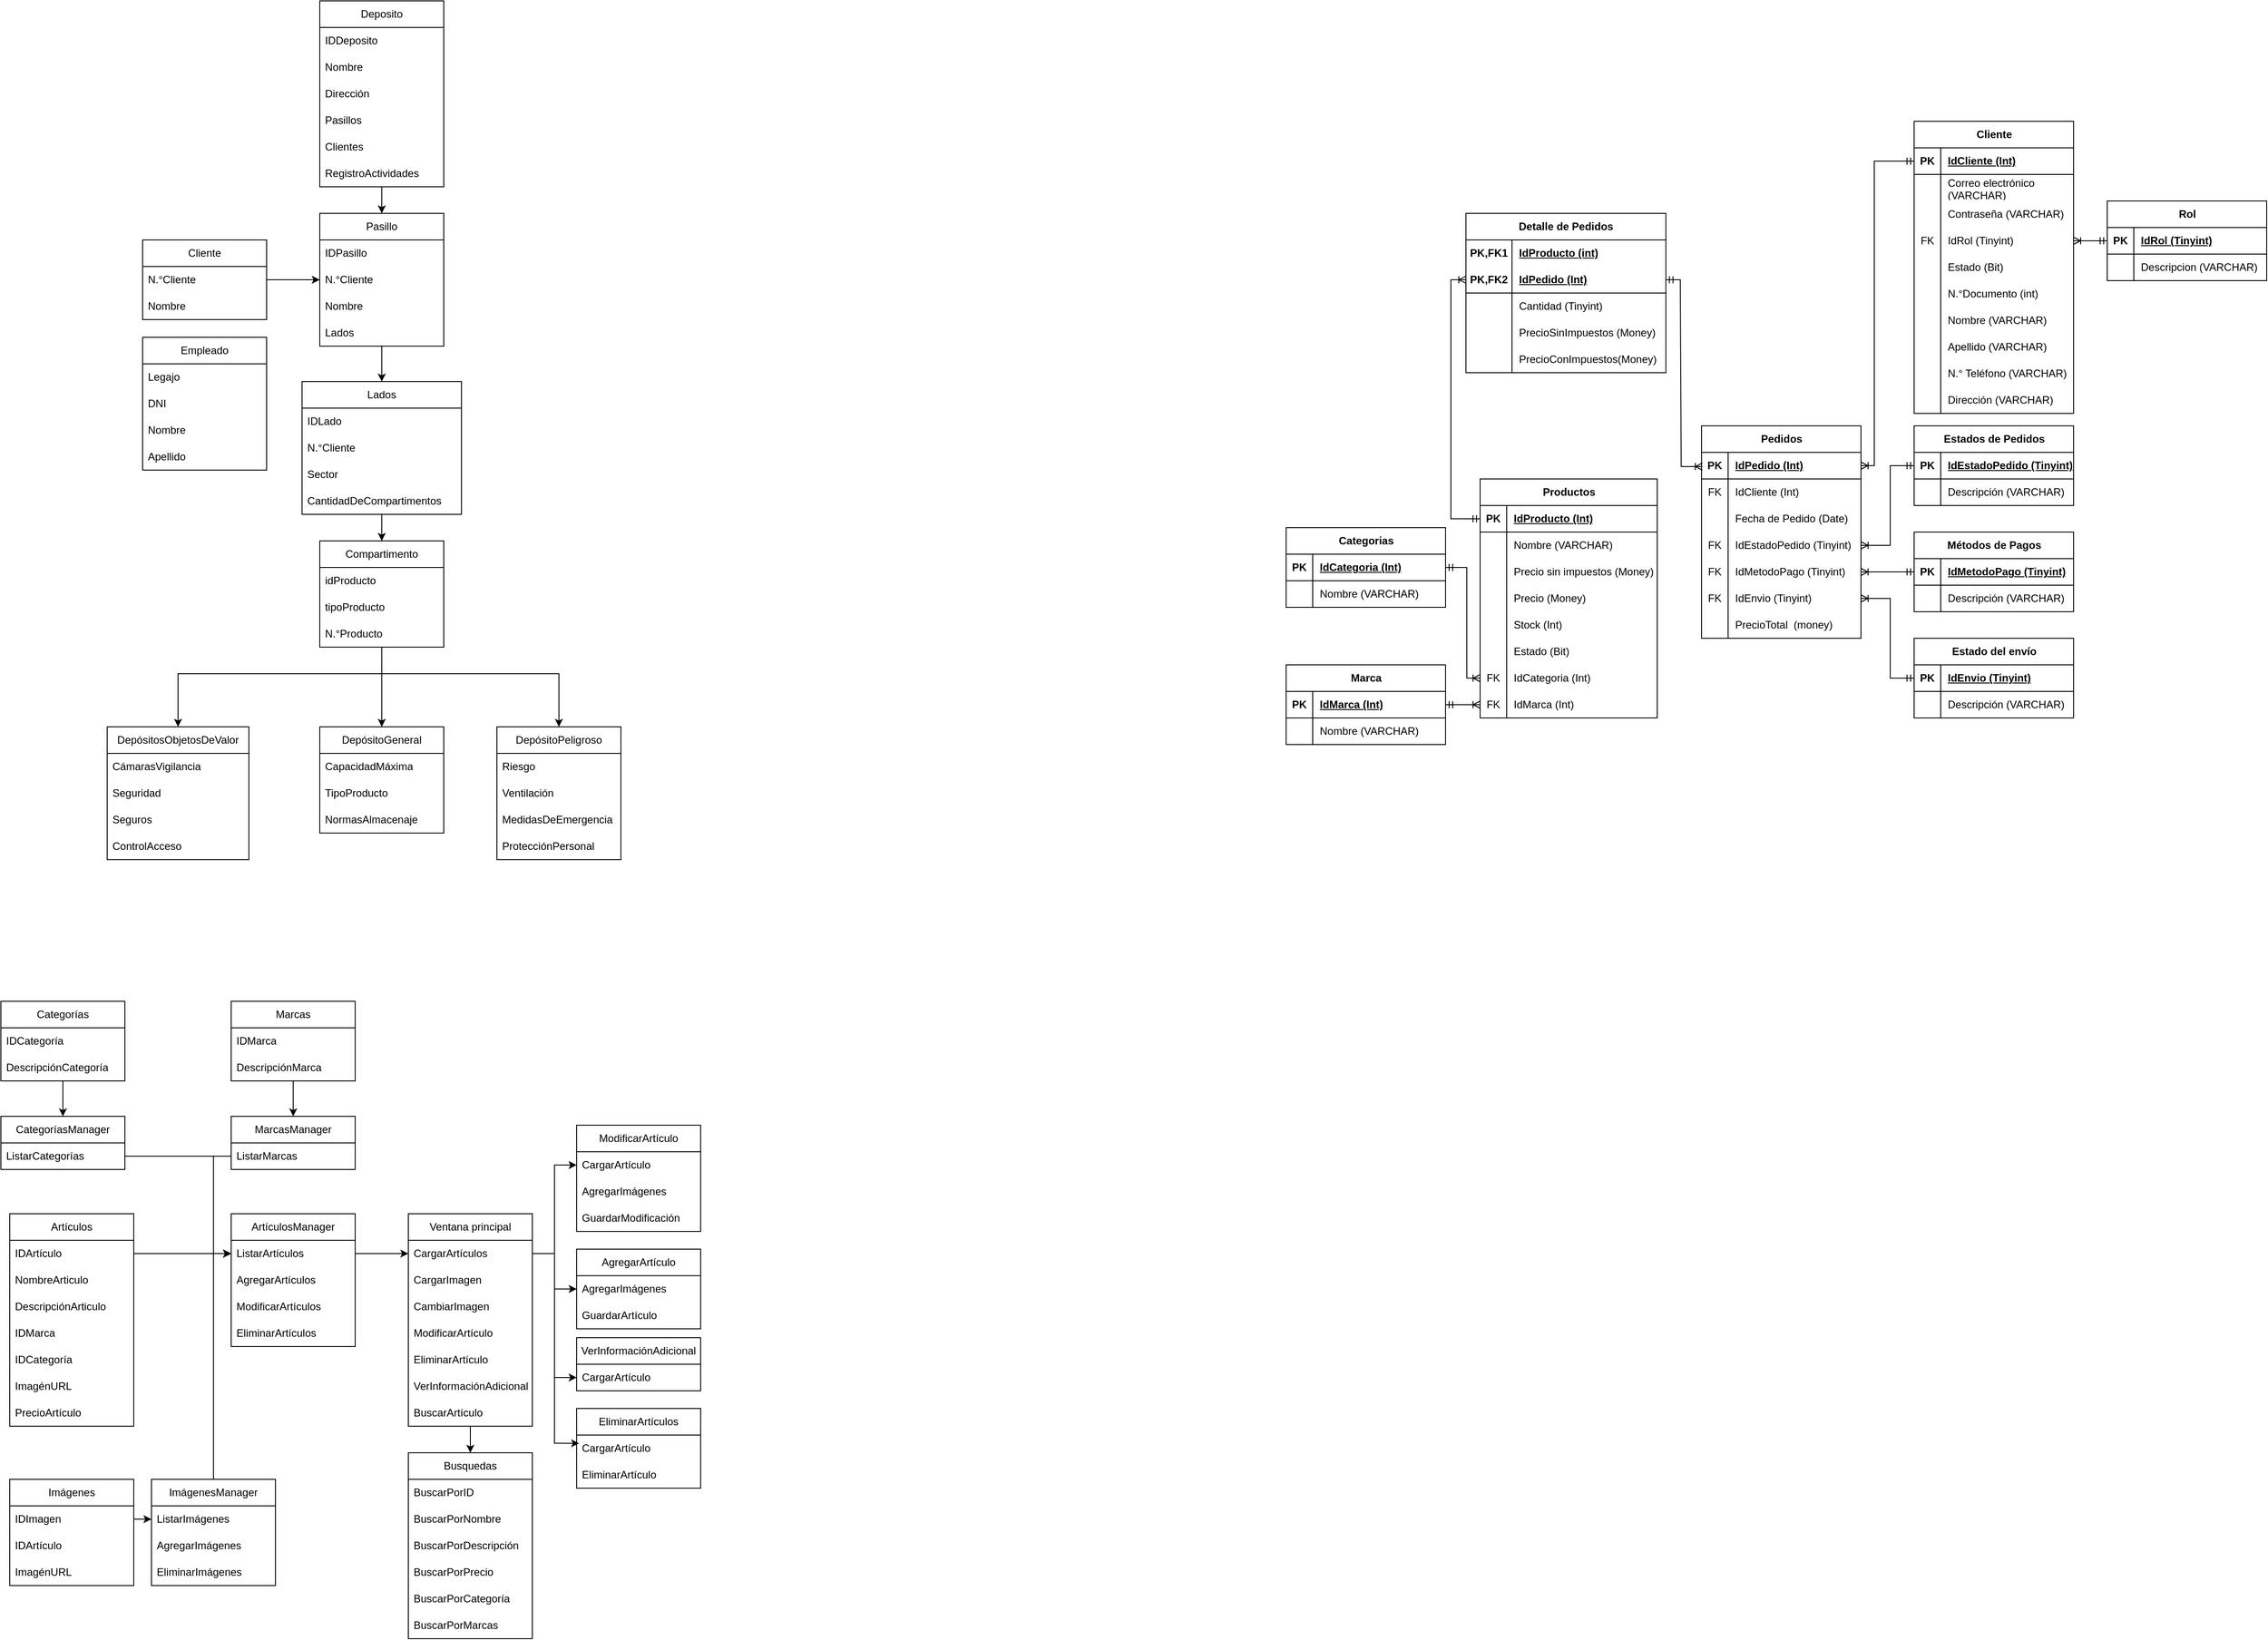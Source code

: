<mxfile version="27.1.1">
  <diagram name="Page-1" id="ekujl29DzyWIawf_MszA">
    <mxGraphModel dx="1303" dy="744" grid="0" gridSize="10" guides="1" tooltips="1" connect="1" arrows="1" fold="1" page="0" pageScale="1" pageWidth="850" pageHeight="1100" background="none" math="0" shadow="0">
      <root>
        <mxCell id="0" />
        <mxCell id="1" parent="0" />
        <mxCell id="0gtkW9tkBS43DwP-asvU-39" style="edgeStyle=orthogonalEdgeStyle;rounded=0;orthogonalLoop=1;jettySize=auto;html=1;entryX=0.5;entryY=0;entryDx=0;entryDy=0;" parent="1" source="0gtkW9tkBS43DwP-asvU-8" target="0gtkW9tkBS43DwP-asvU-34" edge="1">
          <mxGeometry relative="1" as="geometry" />
        </mxCell>
        <mxCell id="0gtkW9tkBS43DwP-asvU-8" value="Deposito" style="swimlane;fontStyle=0;childLayout=stackLayout;horizontal=1;startSize=30;horizontalStack=0;resizeParent=1;resizeParentMax=0;resizeLast=0;collapsible=1;marginBottom=0;whiteSpace=wrap;html=1;" parent="1" vertex="1">
          <mxGeometry x="360" y="40" width="140" height="210" as="geometry" />
        </mxCell>
        <mxCell id="0gtkW9tkBS43DwP-asvU-9" value="IDDeposito" style="text;strokeColor=none;fillColor=none;align=left;verticalAlign=middle;spacingLeft=4;spacingRight=4;overflow=hidden;points=[[0,0.5],[1,0.5]];portConstraint=eastwest;rotatable=0;whiteSpace=wrap;html=1;" parent="0gtkW9tkBS43DwP-asvU-8" vertex="1">
          <mxGeometry y="30" width="140" height="30" as="geometry" />
        </mxCell>
        <mxCell id="0gtkW9tkBS43DwP-asvU-10" value="Nombre" style="text;strokeColor=none;fillColor=none;align=left;verticalAlign=middle;spacingLeft=4;spacingRight=4;overflow=hidden;points=[[0,0.5],[1,0.5]];portConstraint=eastwest;rotatable=0;whiteSpace=wrap;html=1;" parent="0gtkW9tkBS43DwP-asvU-8" vertex="1">
          <mxGeometry y="60" width="140" height="30" as="geometry" />
        </mxCell>
        <mxCell id="0gtkW9tkBS43DwP-asvU-11" value="Dirección" style="text;strokeColor=none;fillColor=none;align=left;verticalAlign=middle;spacingLeft=4;spacingRight=4;overflow=hidden;points=[[0,0.5],[1,0.5]];portConstraint=eastwest;rotatable=0;whiteSpace=wrap;html=1;" parent="0gtkW9tkBS43DwP-asvU-8" vertex="1">
          <mxGeometry y="90" width="140" height="30" as="geometry" />
        </mxCell>
        <mxCell id="0gtkW9tkBS43DwP-asvU-15" value="Pasillos" style="text;strokeColor=none;fillColor=none;align=left;verticalAlign=middle;spacingLeft=4;spacingRight=4;overflow=hidden;points=[[0,0.5],[1,0.5]];portConstraint=eastwest;rotatable=0;whiteSpace=wrap;html=1;" parent="0gtkW9tkBS43DwP-asvU-8" vertex="1">
          <mxGeometry y="120" width="140" height="30" as="geometry" />
        </mxCell>
        <mxCell id="0gtkW9tkBS43DwP-asvU-14" value="Clientes" style="text;strokeColor=none;fillColor=none;align=left;verticalAlign=middle;spacingLeft=4;spacingRight=4;overflow=hidden;points=[[0,0.5],[1,0.5]];portConstraint=eastwest;rotatable=0;whiteSpace=wrap;html=1;" parent="0gtkW9tkBS43DwP-asvU-8" vertex="1">
          <mxGeometry y="150" width="140" height="30" as="geometry" />
        </mxCell>
        <mxCell id="0gtkW9tkBS43DwP-asvU-13" value="RegistroActividades" style="text;strokeColor=none;fillColor=none;align=left;verticalAlign=middle;spacingLeft=4;spacingRight=4;overflow=hidden;points=[[0,0.5],[1,0.5]];portConstraint=eastwest;rotatable=0;whiteSpace=wrap;html=1;" parent="0gtkW9tkBS43DwP-asvU-8" vertex="1">
          <mxGeometry y="180" width="140" height="30" as="geometry" />
        </mxCell>
        <mxCell id="0gtkW9tkBS43DwP-asvU-16" value="DepósitosObjetosDeValor" style="swimlane;fontStyle=0;childLayout=stackLayout;horizontal=1;startSize=30;horizontalStack=0;resizeParent=1;resizeParentMax=0;resizeLast=0;collapsible=1;marginBottom=0;whiteSpace=wrap;html=1;" parent="1" vertex="1">
          <mxGeometry x="120" y="860" width="160" height="150" as="geometry" />
        </mxCell>
        <mxCell id="0gtkW9tkBS43DwP-asvU-17" value="CámarasVigilancia" style="text;strokeColor=none;fillColor=none;align=left;verticalAlign=middle;spacingLeft=4;spacingRight=4;overflow=hidden;points=[[0,0.5],[1,0.5]];portConstraint=eastwest;rotatable=0;whiteSpace=wrap;html=1;" parent="0gtkW9tkBS43DwP-asvU-16" vertex="1">
          <mxGeometry y="30" width="160" height="30" as="geometry" />
        </mxCell>
        <mxCell id="0gtkW9tkBS43DwP-asvU-18" value="Seguridad&lt;span style=&quot;white-space: pre;&quot;&gt;&#x9;&lt;/span&gt;" style="text;strokeColor=none;fillColor=none;align=left;verticalAlign=middle;spacingLeft=4;spacingRight=4;overflow=hidden;points=[[0,0.5],[1,0.5]];portConstraint=eastwest;rotatable=0;whiteSpace=wrap;html=1;" parent="0gtkW9tkBS43DwP-asvU-16" vertex="1">
          <mxGeometry y="60" width="160" height="30" as="geometry" />
        </mxCell>
        <mxCell id="0gtkW9tkBS43DwP-asvU-19" value="Seguros" style="text;strokeColor=none;fillColor=none;align=left;verticalAlign=middle;spacingLeft=4;spacingRight=4;overflow=hidden;points=[[0,0.5],[1,0.5]];portConstraint=eastwest;rotatable=0;whiteSpace=wrap;html=1;" parent="0gtkW9tkBS43DwP-asvU-16" vertex="1">
          <mxGeometry y="90" width="160" height="30" as="geometry" />
        </mxCell>
        <mxCell id="0gtkW9tkBS43DwP-asvU-20" value="ControlAcceso" style="text;strokeColor=none;fillColor=none;align=left;verticalAlign=middle;spacingLeft=4;spacingRight=4;overflow=hidden;points=[[0,0.5],[1,0.5]];portConstraint=eastwest;rotatable=0;whiteSpace=wrap;html=1;" parent="0gtkW9tkBS43DwP-asvU-16" vertex="1">
          <mxGeometry y="120" width="160" height="30" as="geometry" />
        </mxCell>
        <mxCell id="0gtkW9tkBS43DwP-asvU-21" value="DepósitoGeneral" style="swimlane;fontStyle=0;childLayout=stackLayout;horizontal=1;startSize=30;horizontalStack=0;resizeParent=1;resizeParentMax=0;resizeLast=0;collapsible=1;marginBottom=0;whiteSpace=wrap;html=1;" parent="1" vertex="1">
          <mxGeometry x="360" y="860" width="140" height="120" as="geometry" />
        </mxCell>
        <mxCell id="0gtkW9tkBS43DwP-asvU-22" value="CapacidadMáxima" style="text;strokeColor=none;fillColor=none;align=left;verticalAlign=middle;spacingLeft=4;spacingRight=4;overflow=hidden;points=[[0,0.5],[1,0.5]];portConstraint=eastwest;rotatable=0;whiteSpace=wrap;html=1;" parent="0gtkW9tkBS43DwP-asvU-21" vertex="1">
          <mxGeometry y="30" width="140" height="30" as="geometry" />
        </mxCell>
        <mxCell id="0gtkW9tkBS43DwP-asvU-23" value="TipoProducto&lt;span style=&quot;white-space: pre;&quot;&gt;&#x9;&lt;/span&gt;" style="text;strokeColor=none;fillColor=none;align=left;verticalAlign=middle;spacingLeft=4;spacingRight=4;overflow=hidden;points=[[0,0.5],[1,0.5]];portConstraint=eastwest;rotatable=0;whiteSpace=wrap;html=1;" parent="0gtkW9tkBS43DwP-asvU-21" vertex="1">
          <mxGeometry y="60" width="140" height="30" as="geometry" />
        </mxCell>
        <mxCell id="0gtkW9tkBS43DwP-asvU-24" value="NormasAlmacenaje" style="text;strokeColor=none;fillColor=none;align=left;verticalAlign=middle;spacingLeft=4;spacingRight=4;overflow=hidden;points=[[0,0.5],[1,0.5]];portConstraint=eastwest;rotatable=0;whiteSpace=wrap;html=1;" parent="0gtkW9tkBS43DwP-asvU-21" vertex="1">
          <mxGeometry y="90" width="140" height="30" as="geometry" />
        </mxCell>
        <mxCell id="0gtkW9tkBS43DwP-asvU-25" value="DepósitoPeligroso" style="swimlane;fontStyle=0;childLayout=stackLayout;horizontal=1;startSize=30;horizontalStack=0;resizeParent=1;resizeParentMax=0;resizeLast=0;collapsible=1;marginBottom=0;whiteSpace=wrap;html=1;" parent="1" vertex="1">
          <mxGeometry x="560" y="860" width="140" height="150" as="geometry" />
        </mxCell>
        <mxCell id="0gtkW9tkBS43DwP-asvU-26" value="Riesgo" style="text;strokeColor=none;fillColor=none;align=left;verticalAlign=middle;spacingLeft=4;spacingRight=4;overflow=hidden;points=[[0,0.5],[1,0.5]];portConstraint=eastwest;rotatable=0;whiteSpace=wrap;html=1;" parent="0gtkW9tkBS43DwP-asvU-25" vertex="1">
          <mxGeometry y="30" width="140" height="30" as="geometry" />
        </mxCell>
        <mxCell id="0gtkW9tkBS43DwP-asvU-27" value="Ventilación" style="text;strokeColor=none;fillColor=none;align=left;verticalAlign=middle;spacingLeft=4;spacingRight=4;overflow=hidden;points=[[0,0.5],[1,0.5]];portConstraint=eastwest;rotatable=0;whiteSpace=wrap;html=1;" parent="0gtkW9tkBS43DwP-asvU-25" vertex="1">
          <mxGeometry y="60" width="140" height="30" as="geometry" />
        </mxCell>
        <mxCell id="0gtkW9tkBS43DwP-asvU-28" value="MedidasDeEmergencia" style="text;strokeColor=none;fillColor=none;align=left;verticalAlign=middle;spacingLeft=4;spacingRight=4;overflow=hidden;points=[[0,0.5],[1,0.5]];portConstraint=eastwest;rotatable=0;whiteSpace=wrap;html=1;" parent="0gtkW9tkBS43DwP-asvU-25" vertex="1">
          <mxGeometry y="90" width="140" height="30" as="geometry" />
        </mxCell>
        <mxCell id="0gtkW9tkBS43DwP-asvU-29" value="ProtecciónPersonal" style="text;strokeColor=none;fillColor=none;align=left;verticalAlign=middle;spacingLeft=4;spacingRight=4;overflow=hidden;points=[[0,0.5],[1,0.5]];portConstraint=eastwest;rotatable=0;whiteSpace=wrap;html=1;" parent="0gtkW9tkBS43DwP-asvU-25" vertex="1">
          <mxGeometry y="120" width="140" height="30" as="geometry" />
        </mxCell>
        <mxCell id="0gtkW9tkBS43DwP-asvU-30" value="" style="endArrow=classic;html=1;rounded=0;entryX=0.5;entryY=0;entryDx=0;entryDy=0;" parent="1" source="-5oJku0kTQtLcAl6V3B8-26" target="0gtkW9tkBS43DwP-asvU-21" edge="1">
          <mxGeometry width="50" height="50" relative="1" as="geometry">
            <mxPoint x="430" y="820" as="sourcePoint" />
            <mxPoint x="450" y="880" as="targetPoint" />
          </mxGeometry>
        </mxCell>
        <mxCell id="0gtkW9tkBS43DwP-asvU-31" value="" style="endArrow=classic;html=1;rounded=0;entryX=0.5;entryY=0;entryDx=0;entryDy=0;" parent="1" target="0gtkW9tkBS43DwP-asvU-25" edge="1">
          <mxGeometry width="50" height="50" relative="1" as="geometry">
            <mxPoint x="430" y="800" as="sourcePoint" />
            <mxPoint x="600" y="760" as="targetPoint" />
            <Array as="points">
              <mxPoint x="630" y="800" />
            </Array>
          </mxGeometry>
        </mxCell>
        <mxCell id="0gtkW9tkBS43DwP-asvU-32" value="" style="endArrow=classic;html=1;rounded=0;entryX=0.5;entryY=0;entryDx=0;entryDy=0;" parent="1" target="0gtkW9tkBS43DwP-asvU-16" edge="1">
          <mxGeometry width="50" height="50" relative="1" as="geometry">
            <mxPoint x="430" y="800" as="sourcePoint" />
            <mxPoint x="400" y="850" as="targetPoint" />
            <Array as="points">
              <mxPoint x="200" y="800" />
            </Array>
          </mxGeometry>
        </mxCell>
        <mxCell id="0gtkW9tkBS43DwP-asvU-46" style="edgeStyle=orthogonalEdgeStyle;rounded=0;orthogonalLoop=1;jettySize=auto;html=1;" parent="1" source="0gtkW9tkBS43DwP-asvU-34" target="0gtkW9tkBS43DwP-asvU-42" edge="1">
          <mxGeometry relative="1" as="geometry" />
        </mxCell>
        <mxCell id="0gtkW9tkBS43DwP-asvU-34" value="Pasillo" style="swimlane;fontStyle=0;childLayout=stackLayout;horizontal=1;startSize=30;horizontalStack=0;resizeParent=1;resizeParentMax=0;resizeLast=0;collapsible=1;marginBottom=0;whiteSpace=wrap;html=1;" parent="1" vertex="1">
          <mxGeometry x="360" y="280" width="140" height="150" as="geometry" />
        </mxCell>
        <mxCell id="0gtkW9tkBS43DwP-asvU-35" value="IDPasillo" style="text;strokeColor=none;fillColor=none;align=left;verticalAlign=middle;spacingLeft=4;spacingRight=4;overflow=hidden;points=[[0,0.5],[1,0.5]];portConstraint=eastwest;rotatable=0;whiteSpace=wrap;html=1;" parent="0gtkW9tkBS43DwP-asvU-34" vertex="1">
          <mxGeometry y="30" width="140" height="30" as="geometry" />
        </mxCell>
        <mxCell id="0gtkW9tkBS43DwP-asvU-36" value="N.°Cliente" style="text;strokeColor=none;fillColor=none;align=left;verticalAlign=middle;spacingLeft=4;spacingRight=4;overflow=hidden;points=[[0,0.5],[1,0.5]];portConstraint=eastwest;rotatable=0;whiteSpace=wrap;html=1;" parent="0gtkW9tkBS43DwP-asvU-34" vertex="1">
          <mxGeometry y="60" width="140" height="30" as="geometry" />
        </mxCell>
        <mxCell id="0gtkW9tkBS43DwP-asvU-37" value="Nombre" style="text;strokeColor=none;fillColor=none;align=left;verticalAlign=middle;spacingLeft=4;spacingRight=4;overflow=hidden;points=[[0,0.5],[1,0.5]];portConstraint=eastwest;rotatable=0;whiteSpace=wrap;html=1;" parent="0gtkW9tkBS43DwP-asvU-34" vertex="1">
          <mxGeometry y="90" width="140" height="30" as="geometry" />
        </mxCell>
        <mxCell id="0gtkW9tkBS43DwP-asvU-38" value="Lados" style="text;strokeColor=none;fillColor=none;align=left;verticalAlign=middle;spacingLeft=4;spacingRight=4;overflow=hidden;points=[[0,0.5],[1,0.5]];portConstraint=eastwest;rotatable=0;whiteSpace=wrap;html=1;" parent="0gtkW9tkBS43DwP-asvU-34" vertex="1">
          <mxGeometry y="120" width="140" height="30" as="geometry" />
        </mxCell>
        <mxCell id="-5oJku0kTQtLcAl6V3B8-27" style="edgeStyle=orthogonalEdgeStyle;rounded=0;orthogonalLoop=1;jettySize=auto;html=1;" parent="1" source="0gtkW9tkBS43DwP-asvU-42" target="-5oJku0kTQtLcAl6V3B8-23" edge="1">
          <mxGeometry relative="1" as="geometry" />
        </mxCell>
        <mxCell id="0gtkW9tkBS43DwP-asvU-42" value="Lados" style="swimlane;fontStyle=0;childLayout=stackLayout;horizontal=1;startSize=30;horizontalStack=0;resizeParent=1;resizeParentMax=0;resizeLast=0;collapsible=1;marginBottom=0;whiteSpace=wrap;html=1;" parent="1" vertex="1">
          <mxGeometry x="340" y="470" width="180" height="150" as="geometry" />
        </mxCell>
        <mxCell id="0gtkW9tkBS43DwP-asvU-45" value="IDLado" style="text;strokeColor=none;fillColor=none;align=left;verticalAlign=middle;spacingLeft=4;spacingRight=4;overflow=hidden;points=[[0,0.5],[1,0.5]];portConstraint=eastwest;rotatable=0;whiteSpace=wrap;html=1;" parent="0gtkW9tkBS43DwP-asvU-42" vertex="1">
          <mxGeometry y="30" width="180" height="30" as="geometry" />
        </mxCell>
        <mxCell id="0gtkW9tkBS43DwP-asvU-48" value="N.°Cliente" style="text;strokeColor=none;fillColor=none;align=left;verticalAlign=middle;spacingLeft=4;spacingRight=4;overflow=hidden;points=[[0,0.5],[1,0.5]];portConstraint=eastwest;rotatable=0;whiteSpace=wrap;html=1;" parent="0gtkW9tkBS43DwP-asvU-42" vertex="1">
          <mxGeometry y="60" width="180" height="30" as="geometry" />
        </mxCell>
        <mxCell id="0gtkW9tkBS43DwP-asvU-47" value="Sector" style="text;strokeColor=none;fillColor=none;align=left;verticalAlign=middle;spacingLeft=4;spacingRight=4;overflow=hidden;points=[[0,0.5],[1,0.5]];portConstraint=eastwest;rotatable=0;whiteSpace=wrap;html=1;" parent="0gtkW9tkBS43DwP-asvU-42" vertex="1">
          <mxGeometry y="90" width="180" height="30" as="geometry" />
        </mxCell>
        <mxCell id="0gtkW9tkBS43DwP-asvU-44" value="CantidadDeCompartimentos" style="text;strokeColor=none;fillColor=none;align=left;verticalAlign=middle;spacingLeft=4;spacingRight=4;overflow=hidden;points=[[0,0.5],[1,0.5]];portConstraint=eastwest;rotatable=0;whiteSpace=wrap;html=1;" parent="0gtkW9tkBS43DwP-asvU-42" vertex="1">
          <mxGeometry y="120" width="180" height="30" as="geometry" />
        </mxCell>
        <mxCell id="-5oJku0kTQtLcAl6V3B8-6" style="edgeStyle=orthogonalEdgeStyle;rounded=0;orthogonalLoop=1;jettySize=auto;html=1;entryX=0;entryY=0.5;entryDx=0;entryDy=0;exitX=1;exitY=0.5;exitDx=0;exitDy=0;" parent="1" source="-5oJku0kTQtLcAl6V3B8-2" target="0gtkW9tkBS43DwP-asvU-36" edge="1">
          <mxGeometry relative="1" as="geometry" />
        </mxCell>
        <mxCell id="-5oJku0kTQtLcAl6V3B8-1" value="Cliente" style="swimlane;fontStyle=0;childLayout=stackLayout;horizontal=1;startSize=30;horizontalStack=0;resizeParent=1;resizeParentMax=0;resizeLast=0;collapsible=1;marginBottom=0;whiteSpace=wrap;html=1;" parent="1" vertex="1">
          <mxGeometry x="160" y="310" width="140" height="90" as="geometry" />
        </mxCell>
        <mxCell id="-5oJku0kTQtLcAl6V3B8-2" value="N.°Cliente" style="text;strokeColor=none;fillColor=none;align=left;verticalAlign=middle;spacingLeft=4;spacingRight=4;overflow=hidden;points=[[0,0.5],[1,0.5]];portConstraint=eastwest;rotatable=0;whiteSpace=wrap;html=1;" parent="-5oJku0kTQtLcAl6V3B8-1" vertex="1">
          <mxGeometry y="30" width="140" height="30" as="geometry" />
        </mxCell>
        <mxCell id="-5oJku0kTQtLcAl6V3B8-21" value="Nombre" style="text;strokeColor=none;fillColor=none;align=left;verticalAlign=middle;spacingLeft=4;spacingRight=4;overflow=hidden;points=[[0,0.5],[1,0.5]];portConstraint=eastwest;rotatable=0;whiteSpace=wrap;html=1;" parent="-5oJku0kTQtLcAl6V3B8-1" vertex="1">
          <mxGeometry y="60" width="140" height="30" as="geometry" />
        </mxCell>
        <mxCell id="-5oJku0kTQtLcAl6V3B8-7" value="Empleado" style="swimlane;fontStyle=0;childLayout=stackLayout;horizontal=1;startSize=30;horizontalStack=0;resizeParent=1;resizeParentMax=0;resizeLast=0;collapsible=1;marginBottom=0;whiteSpace=wrap;html=1;" parent="1" vertex="1">
          <mxGeometry x="160" y="420" width="140" height="150" as="geometry" />
        </mxCell>
        <mxCell id="-5oJku0kTQtLcAl6V3B8-8" value="Legajo" style="text;strokeColor=none;fillColor=none;align=left;verticalAlign=middle;spacingLeft=4;spacingRight=4;overflow=hidden;points=[[0,0.5],[1,0.5]];portConstraint=eastwest;rotatable=0;whiteSpace=wrap;html=1;" parent="-5oJku0kTQtLcAl6V3B8-7" vertex="1">
          <mxGeometry y="30" width="140" height="30" as="geometry" />
        </mxCell>
        <mxCell id="-5oJku0kTQtLcAl6V3B8-19" value="DNI" style="text;strokeColor=none;fillColor=none;align=left;verticalAlign=middle;spacingLeft=4;spacingRight=4;overflow=hidden;points=[[0,0.5],[1,0.5]];portConstraint=eastwest;rotatable=0;whiteSpace=wrap;html=1;" parent="-5oJku0kTQtLcAl6V3B8-7" vertex="1">
          <mxGeometry y="60" width="140" height="30" as="geometry" />
        </mxCell>
        <mxCell id="-5oJku0kTQtLcAl6V3B8-20" value="Nombre&lt;span style=&quot;white-space: pre;&quot;&gt;&#x9;&lt;/span&gt;" style="text;strokeColor=none;fillColor=none;align=left;verticalAlign=middle;spacingLeft=4;spacingRight=4;overflow=hidden;points=[[0,0.5],[1,0.5]];portConstraint=eastwest;rotatable=0;whiteSpace=wrap;html=1;" parent="-5oJku0kTQtLcAl6V3B8-7" vertex="1">
          <mxGeometry y="90" width="140" height="30" as="geometry" />
        </mxCell>
        <mxCell id="-5oJku0kTQtLcAl6V3B8-22" value="Apellido" style="text;strokeColor=none;fillColor=none;align=left;verticalAlign=middle;spacingLeft=4;spacingRight=4;overflow=hidden;points=[[0,0.5],[1,0.5]];portConstraint=eastwest;rotatable=0;whiteSpace=wrap;html=1;" parent="-5oJku0kTQtLcAl6V3B8-7" vertex="1">
          <mxGeometry y="120" width="140" height="30" as="geometry" />
        </mxCell>
        <mxCell id="-5oJku0kTQtLcAl6V3B8-23" value="Compartimento" style="swimlane;fontStyle=0;childLayout=stackLayout;horizontal=1;startSize=30;horizontalStack=0;resizeParent=1;resizeParentMax=0;resizeLast=0;collapsible=1;marginBottom=0;whiteSpace=wrap;html=1;" parent="1" vertex="1">
          <mxGeometry x="360" y="650" width="140" height="120" as="geometry" />
        </mxCell>
        <mxCell id="-5oJku0kTQtLcAl6V3B8-24" value="idProducto" style="text;strokeColor=none;fillColor=none;align=left;verticalAlign=middle;spacingLeft=4;spacingRight=4;overflow=hidden;points=[[0,0.5],[1,0.5]];portConstraint=eastwest;rotatable=0;whiteSpace=wrap;html=1;" parent="-5oJku0kTQtLcAl6V3B8-23" vertex="1">
          <mxGeometry y="30" width="140" height="30" as="geometry" />
        </mxCell>
        <mxCell id="-5oJku0kTQtLcAl6V3B8-25" value="tipoProducto" style="text;strokeColor=none;fillColor=none;align=left;verticalAlign=middle;spacingLeft=4;spacingRight=4;overflow=hidden;points=[[0,0.5],[1,0.5]];portConstraint=eastwest;rotatable=0;whiteSpace=wrap;html=1;" parent="-5oJku0kTQtLcAl6V3B8-23" vertex="1">
          <mxGeometry y="60" width="140" height="30" as="geometry" />
        </mxCell>
        <mxCell id="-5oJku0kTQtLcAl6V3B8-26" value="N.°Producto" style="text;strokeColor=none;fillColor=none;align=left;verticalAlign=middle;spacingLeft=4;spacingRight=4;overflow=hidden;points=[[0,0.5],[1,0.5]];portConstraint=eastwest;rotatable=0;whiteSpace=wrap;html=1;" parent="-5oJku0kTQtLcAl6V3B8-23" vertex="1">
          <mxGeometry y="90" width="140" height="30" as="geometry" />
        </mxCell>
        <mxCell id="c50X2DN4m1mz21DAFXSS-1" value="Artículos" style="swimlane;fontStyle=0;childLayout=stackLayout;horizontal=1;startSize=30;horizontalStack=0;resizeParent=1;resizeParentMax=0;resizeLast=0;collapsible=1;marginBottom=0;whiteSpace=wrap;html=1;" parent="1" vertex="1">
          <mxGeometry x="10" y="1410" width="140" height="240" as="geometry" />
        </mxCell>
        <mxCell id="c50X2DN4m1mz21DAFXSS-2" value="IDArtículo" style="text;strokeColor=none;fillColor=none;align=left;verticalAlign=middle;spacingLeft=4;spacingRight=4;overflow=hidden;points=[[0,0.5],[1,0.5]];portConstraint=eastwest;rotatable=0;whiteSpace=wrap;html=1;" parent="c50X2DN4m1mz21DAFXSS-1" vertex="1">
          <mxGeometry y="30" width="140" height="30" as="geometry" />
        </mxCell>
        <mxCell id="c50X2DN4m1mz21DAFXSS-8" value="NombreArticulo" style="text;strokeColor=none;fillColor=none;align=left;verticalAlign=middle;spacingLeft=4;spacingRight=4;overflow=hidden;points=[[0,0.5],[1,0.5]];portConstraint=eastwest;rotatable=0;whiteSpace=wrap;html=1;" parent="c50X2DN4m1mz21DAFXSS-1" vertex="1">
          <mxGeometry y="60" width="140" height="30" as="geometry" />
        </mxCell>
        <mxCell id="c50X2DN4m1mz21DAFXSS-7" value="DescripciónArticulo" style="text;strokeColor=none;fillColor=none;align=left;verticalAlign=middle;spacingLeft=4;spacingRight=4;overflow=hidden;points=[[0,0.5],[1,0.5]];portConstraint=eastwest;rotatable=0;whiteSpace=wrap;html=1;" parent="c50X2DN4m1mz21DAFXSS-1" vertex="1">
          <mxGeometry y="90" width="140" height="30" as="geometry" />
        </mxCell>
        <mxCell id="c50X2DN4m1mz21DAFXSS-6" value="IDMarca" style="text;strokeColor=none;fillColor=none;align=left;verticalAlign=middle;spacingLeft=4;spacingRight=4;overflow=hidden;points=[[0,0.5],[1,0.5]];portConstraint=eastwest;rotatable=0;whiteSpace=wrap;html=1;" parent="c50X2DN4m1mz21DAFXSS-1" vertex="1">
          <mxGeometry y="120" width="140" height="30" as="geometry" />
        </mxCell>
        <mxCell id="c50X2DN4m1mz21DAFXSS-5" value="IDCategoría" style="text;strokeColor=none;fillColor=none;align=left;verticalAlign=middle;spacingLeft=4;spacingRight=4;overflow=hidden;points=[[0,0.5],[1,0.5]];portConstraint=eastwest;rotatable=0;whiteSpace=wrap;html=1;" parent="c50X2DN4m1mz21DAFXSS-1" vertex="1">
          <mxGeometry y="150" width="140" height="30" as="geometry" />
        </mxCell>
        <mxCell id="c50X2DN4m1mz21DAFXSS-3" value="ImagénURL" style="text;strokeColor=none;fillColor=none;align=left;verticalAlign=middle;spacingLeft=4;spacingRight=4;overflow=hidden;points=[[0,0.5],[1,0.5]];portConstraint=eastwest;rotatable=0;whiteSpace=wrap;html=1;" parent="c50X2DN4m1mz21DAFXSS-1" vertex="1">
          <mxGeometry y="180" width="140" height="30" as="geometry" />
        </mxCell>
        <mxCell id="c50X2DN4m1mz21DAFXSS-4" value="PrecioArtículo" style="text;strokeColor=none;fillColor=none;align=left;verticalAlign=middle;spacingLeft=4;spacingRight=4;overflow=hidden;points=[[0,0.5],[1,0.5]];portConstraint=eastwest;rotatable=0;whiteSpace=wrap;html=1;" parent="c50X2DN4m1mz21DAFXSS-1" vertex="1">
          <mxGeometry y="210" width="140" height="30" as="geometry" />
        </mxCell>
        <mxCell id="c50X2DN4m1mz21DAFXSS-9" value="ArtículosManager" style="swimlane;fontStyle=0;childLayout=stackLayout;horizontal=1;startSize=30;horizontalStack=0;resizeParent=1;resizeParentMax=0;resizeLast=0;collapsible=1;marginBottom=0;whiteSpace=wrap;html=1;" parent="1" vertex="1">
          <mxGeometry x="260" y="1410" width="140" height="150" as="geometry" />
        </mxCell>
        <mxCell id="c50X2DN4m1mz21DAFXSS-10" value="ListarArtículos" style="text;strokeColor=none;fillColor=none;align=left;verticalAlign=middle;spacingLeft=4;spacingRight=4;overflow=hidden;points=[[0,0.5],[1,0.5]];portConstraint=eastwest;rotatable=0;whiteSpace=wrap;html=1;" parent="c50X2DN4m1mz21DAFXSS-9" vertex="1">
          <mxGeometry y="30" width="140" height="30" as="geometry" />
        </mxCell>
        <mxCell id="c50X2DN4m1mz21DAFXSS-13" value="AgregarArtículos" style="text;strokeColor=none;fillColor=none;align=left;verticalAlign=middle;spacingLeft=4;spacingRight=4;overflow=hidden;points=[[0,0.5],[1,0.5]];portConstraint=eastwest;rotatable=0;whiteSpace=wrap;html=1;" parent="c50X2DN4m1mz21DAFXSS-9" vertex="1">
          <mxGeometry y="60" width="140" height="30" as="geometry" />
        </mxCell>
        <mxCell id="c50X2DN4m1mz21DAFXSS-11" value="&lt;div&gt;ModificarArtículos&lt;/div&gt;" style="text;strokeColor=none;fillColor=none;align=left;verticalAlign=middle;spacingLeft=4;spacingRight=4;overflow=hidden;points=[[0,0.5],[1,0.5]];portConstraint=eastwest;rotatable=0;whiteSpace=wrap;html=1;" parent="c50X2DN4m1mz21DAFXSS-9" vertex="1">
          <mxGeometry y="90" width="140" height="30" as="geometry" />
        </mxCell>
        <mxCell id="c50X2DN4m1mz21DAFXSS-14" value="EliminarArtículos" style="text;strokeColor=none;fillColor=none;align=left;verticalAlign=middle;spacingLeft=4;spacingRight=4;overflow=hidden;points=[[0,0.5],[1,0.5]];portConstraint=eastwest;rotatable=0;whiteSpace=wrap;html=1;" parent="c50X2DN4m1mz21DAFXSS-9" vertex="1">
          <mxGeometry y="120" width="140" height="30" as="geometry" />
        </mxCell>
        <mxCell id="c50X2DN4m1mz21DAFXSS-15" style="edgeStyle=orthogonalEdgeStyle;rounded=0;orthogonalLoop=1;jettySize=auto;html=1;" parent="1" source="c50X2DN4m1mz21DAFXSS-2" target="c50X2DN4m1mz21DAFXSS-10" edge="1">
          <mxGeometry relative="1" as="geometry" />
        </mxCell>
        <mxCell id="c50X2DN4m1mz21DAFXSS-99" style="edgeStyle=orthogonalEdgeStyle;rounded=0;orthogonalLoop=1;jettySize=auto;html=1;" parent="1" source="c50X2DN4m1mz21DAFXSS-17" target="c50X2DN4m1mz21DAFXSS-92" edge="1">
          <mxGeometry relative="1" as="geometry" />
        </mxCell>
        <mxCell id="c50X2DN4m1mz21DAFXSS-17" value="Ventana principal" style="swimlane;fontStyle=0;childLayout=stackLayout;horizontal=1;startSize=30;horizontalStack=0;resizeParent=1;resizeParentMax=0;resizeLast=0;collapsible=1;marginBottom=0;whiteSpace=wrap;html=1;" parent="1" vertex="1">
          <mxGeometry x="460" y="1410" width="140" height="240" as="geometry" />
        </mxCell>
        <mxCell id="c50X2DN4m1mz21DAFXSS-18" value="CargarArtículos" style="text;strokeColor=none;fillColor=none;align=left;verticalAlign=middle;spacingLeft=4;spacingRight=4;overflow=hidden;points=[[0,0.5],[1,0.5]];portConstraint=eastwest;rotatable=0;whiteSpace=wrap;html=1;" parent="c50X2DN4m1mz21DAFXSS-17" vertex="1">
          <mxGeometry y="30" width="140" height="30" as="geometry" />
        </mxCell>
        <mxCell id="c50X2DN4m1mz21DAFXSS-19" value="CargarImagen" style="text;strokeColor=none;fillColor=none;align=left;verticalAlign=middle;spacingLeft=4;spacingRight=4;overflow=hidden;points=[[0,0.5],[1,0.5]];portConstraint=eastwest;rotatable=0;whiteSpace=wrap;html=1;" parent="c50X2DN4m1mz21DAFXSS-17" vertex="1">
          <mxGeometry y="60" width="140" height="30" as="geometry" />
        </mxCell>
        <mxCell id="c50X2DN4m1mz21DAFXSS-20" value="CambiarImagen" style="text;strokeColor=none;fillColor=none;align=left;verticalAlign=middle;spacingLeft=4;spacingRight=4;overflow=hidden;points=[[0,0.5],[1,0.5]];portConstraint=eastwest;rotatable=0;whiteSpace=wrap;html=1;" parent="c50X2DN4m1mz21DAFXSS-17" vertex="1">
          <mxGeometry y="90" width="140" height="30" as="geometry" />
        </mxCell>
        <mxCell id="c50X2DN4m1mz21DAFXSS-64" value="ModificarArtículo" style="text;strokeColor=none;fillColor=none;align=left;verticalAlign=middle;spacingLeft=4;spacingRight=4;overflow=hidden;points=[[0,0.5],[1,0.5]];portConstraint=eastwest;rotatable=0;whiteSpace=wrap;html=1;" parent="c50X2DN4m1mz21DAFXSS-17" vertex="1">
          <mxGeometry y="120" width="140" height="30" as="geometry" />
        </mxCell>
        <mxCell id="c50X2DN4m1mz21DAFXSS-65" value="EliminarArtículo" style="text;strokeColor=none;fillColor=none;align=left;verticalAlign=middle;spacingLeft=4;spacingRight=4;overflow=hidden;points=[[0,0.5],[1,0.5]];portConstraint=eastwest;rotatable=0;whiteSpace=wrap;html=1;" parent="c50X2DN4m1mz21DAFXSS-17" vertex="1">
          <mxGeometry y="150" width="140" height="30" as="geometry" />
        </mxCell>
        <mxCell id="c50X2DN4m1mz21DAFXSS-66" value="VerInformaciónAdicional" style="text;strokeColor=none;fillColor=none;align=left;verticalAlign=middle;spacingLeft=4;spacingRight=4;overflow=hidden;points=[[0,0.5],[1,0.5]];portConstraint=eastwest;rotatable=0;whiteSpace=wrap;html=1;" parent="c50X2DN4m1mz21DAFXSS-17" vertex="1">
          <mxGeometry y="180" width="140" height="30" as="geometry" />
        </mxCell>
        <mxCell id="c50X2DN4m1mz21DAFXSS-67" value="BuscarArtículo" style="text;strokeColor=none;fillColor=none;align=left;verticalAlign=middle;spacingLeft=4;spacingRight=4;overflow=hidden;points=[[0,0.5],[1,0.5]];portConstraint=eastwest;rotatable=0;whiteSpace=wrap;html=1;" parent="c50X2DN4m1mz21DAFXSS-17" vertex="1">
          <mxGeometry y="210" width="140" height="30" as="geometry" />
        </mxCell>
        <mxCell id="c50X2DN4m1mz21DAFXSS-21" style="edgeStyle=orthogonalEdgeStyle;rounded=0;orthogonalLoop=1;jettySize=auto;html=1;entryX=0;entryY=0.5;entryDx=0;entryDy=0;" parent="1" source="c50X2DN4m1mz21DAFXSS-10" target="c50X2DN4m1mz21DAFXSS-18" edge="1">
          <mxGeometry relative="1" as="geometry" />
        </mxCell>
        <mxCell id="c50X2DN4m1mz21DAFXSS-22" value="Imágenes" style="swimlane;fontStyle=0;childLayout=stackLayout;horizontal=1;startSize=30;horizontalStack=0;resizeParent=1;resizeParentMax=0;resizeLast=0;collapsible=1;marginBottom=0;whiteSpace=wrap;html=1;" parent="1" vertex="1">
          <mxGeometry x="10" y="1710" width="140" height="120" as="geometry" />
        </mxCell>
        <mxCell id="c50X2DN4m1mz21DAFXSS-24" value="IDImagen" style="text;strokeColor=none;fillColor=none;align=left;verticalAlign=middle;spacingLeft=4;spacingRight=4;overflow=hidden;points=[[0,0.5],[1,0.5]];portConstraint=eastwest;rotatable=0;whiteSpace=wrap;html=1;" parent="c50X2DN4m1mz21DAFXSS-22" vertex="1">
          <mxGeometry y="30" width="140" height="30" as="geometry" />
        </mxCell>
        <mxCell id="c50X2DN4m1mz21DAFXSS-26" value="IDArtículo" style="text;strokeColor=none;fillColor=none;align=left;verticalAlign=middle;spacingLeft=4;spacingRight=4;overflow=hidden;points=[[0,0.5],[1,0.5]];portConstraint=eastwest;rotatable=0;whiteSpace=wrap;html=1;" parent="c50X2DN4m1mz21DAFXSS-22" vertex="1">
          <mxGeometry y="60" width="140" height="30" as="geometry" />
        </mxCell>
        <mxCell id="c50X2DN4m1mz21DAFXSS-23" value="ImagénURL" style="text;strokeColor=none;fillColor=none;align=left;verticalAlign=middle;spacingLeft=4;spacingRight=4;overflow=hidden;points=[[0,0.5],[1,0.5]];portConstraint=eastwest;rotatable=0;whiteSpace=wrap;html=1;" parent="c50X2DN4m1mz21DAFXSS-22" vertex="1">
          <mxGeometry y="90" width="140" height="30" as="geometry" />
        </mxCell>
        <mxCell id="c50X2DN4m1mz21DAFXSS-60" style="edgeStyle=orthogonalEdgeStyle;rounded=0;orthogonalLoop=1;jettySize=auto;html=1;entryX=0.5;entryY=0;entryDx=0;entryDy=0;" parent="1" source="c50X2DN4m1mz21DAFXSS-28" target="c50X2DN4m1mz21DAFXSS-45" edge="1">
          <mxGeometry relative="1" as="geometry" />
        </mxCell>
        <mxCell id="c50X2DN4m1mz21DAFXSS-28" value="Categorías" style="swimlane;fontStyle=0;childLayout=stackLayout;horizontal=1;startSize=30;horizontalStack=0;resizeParent=1;resizeParentMax=0;resizeLast=0;collapsible=1;marginBottom=0;whiteSpace=wrap;html=1;" parent="1" vertex="1">
          <mxGeometry y="1170" width="140" height="90" as="geometry" />
        </mxCell>
        <mxCell id="c50X2DN4m1mz21DAFXSS-29" value="IDCategoría" style="text;strokeColor=none;fillColor=none;align=left;verticalAlign=middle;spacingLeft=4;spacingRight=4;overflow=hidden;points=[[0,0.5],[1,0.5]];portConstraint=eastwest;rotatable=0;whiteSpace=wrap;html=1;" parent="c50X2DN4m1mz21DAFXSS-28" vertex="1">
          <mxGeometry y="30" width="140" height="30" as="geometry" />
        </mxCell>
        <mxCell id="c50X2DN4m1mz21DAFXSS-30" value="DescripciónCategoría" style="text;strokeColor=none;fillColor=none;align=left;verticalAlign=middle;spacingLeft=4;spacingRight=4;overflow=hidden;points=[[0,0.5],[1,0.5]];portConstraint=eastwest;rotatable=0;whiteSpace=wrap;html=1;" parent="c50X2DN4m1mz21DAFXSS-28" vertex="1">
          <mxGeometry y="60" width="140" height="30" as="geometry" />
        </mxCell>
        <mxCell id="c50X2DN4m1mz21DAFXSS-62" style="edgeStyle=orthogonalEdgeStyle;rounded=0;orthogonalLoop=1;jettySize=auto;html=1;" parent="1" source="c50X2DN4m1mz21DAFXSS-33" target="c50X2DN4m1mz21DAFXSS-50" edge="1">
          <mxGeometry relative="1" as="geometry" />
        </mxCell>
        <mxCell id="c50X2DN4m1mz21DAFXSS-33" value="Marcas" style="swimlane;fontStyle=0;childLayout=stackLayout;horizontal=1;startSize=30;horizontalStack=0;resizeParent=1;resizeParentMax=0;resizeLast=0;collapsible=1;marginBottom=0;whiteSpace=wrap;html=1;" parent="1" vertex="1">
          <mxGeometry x="260" y="1170" width="140" height="90" as="geometry" />
        </mxCell>
        <mxCell id="c50X2DN4m1mz21DAFXSS-34" value="IDMarca" style="text;strokeColor=none;fillColor=none;align=left;verticalAlign=middle;spacingLeft=4;spacingRight=4;overflow=hidden;points=[[0,0.5],[1,0.5]];portConstraint=eastwest;rotatable=0;whiteSpace=wrap;html=1;" parent="c50X2DN4m1mz21DAFXSS-33" vertex="1">
          <mxGeometry y="30" width="140" height="30" as="geometry" />
        </mxCell>
        <mxCell id="c50X2DN4m1mz21DAFXSS-35" value="DescripciónMarca" style="text;strokeColor=none;fillColor=none;align=left;verticalAlign=middle;spacingLeft=4;spacingRight=4;overflow=hidden;points=[[0,0.5],[1,0.5]];portConstraint=eastwest;rotatable=0;whiteSpace=wrap;html=1;" parent="c50X2DN4m1mz21DAFXSS-33" vertex="1">
          <mxGeometry y="60" width="140" height="30" as="geometry" />
        </mxCell>
        <mxCell id="c50X2DN4m1mz21DAFXSS-59" style="edgeStyle=orthogonalEdgeStyle;rounded=0;orthogonalLoop=1;jettySize=auto;html=1;entryX=0;entryY=0.5;entryDx=0;entryDy=0;" parent="1" source="c50X2DN4m1mz21DAFXSS-38" target="c50X2DN4m1mz21DAFXSS-10" edge="1">
          <mxGeometry relative="1" as="geometry" />
        </mxCell>
        <mxCell id="c50X2DN4m1mz21DAFXSS-38" value="ImágenesManager" style="swimlane;fontStyle=0;childLayout=stackLayout;horizontal=1;startSize=30;horizontalStack=0;resizeParent=1;resizeParentMax=0;resizeLast=0;collapsible=1;marginBottom=0;whiteSpace=wrap;html=1;" parent="1" vertex="1">
          <mxGeometry x="170" y="1710" width="140" height="120" as="geometry" />
        </mxCell>
        <mxCell id="c50X2DN4m1mz21DAFXSS-39" value="ListarImágenes" style="text;strokeColor=none;fillColor=none;align=left;verticalAlign=middle;spacingLeft=4;spacingRight=4;overflow=hidden;points=[[0,0.5],[1,0.5]];portConstraint=eastwest;rotatable=0;whiteSpace=wrap;html=1;" parent="c50X2DN4m1mz21DAFXSS-38" vertex="1">
          <mxGeometry y="30" width="140" height="30" as="geometry" />
        </mxCell>
        <mxCell id="c50X2DN4m1mz21DAFXSS-43" value="AgregarImágenes" style="text;strokeColor=none;fillColor=none;align=left;verticalAlign=middle;spacingLeft=4;spacingRight=4;overflow=hidden;points=[[0,0.5],[1,0.5]];portConstraint=eastwest;rotatable=0;whiteSpace=wrap;html=1;" parent="c50X2DN4m1mz21DAFXSS-38" vertex="1">
          <mxGeometry y="60" width="140" height="30" as="geometry" />
        </mxCell>
        <mxCell id="c50X2DN4m1mz21DAFXSS-40" value="EliminarImágenes" style="text;strokeColor=none;fillColor=none;align=left;verticalAlign=middle;spacingLeft=4;spacingRight=4;overflow=hidden;points=[[0,0.5],[1,0.5]];portConstraint=eastwest;rotatable=0;whiteSpace=wrap;html=1;" parent="c50X2DN4m1mz21DAFXSS-38" vertex="1">
          <mxGeometry y="90" width="140" height="30" as="geometry" />
        </mxCell>
        <mxCell id="c50X2DN4m1mz21DAFXSS-42" style="edgeStyle=orthogonalEdgeStyle;rounded=0;orthogonalLoop=1;jettySize=auto;html=1;entryX=0;entryY=0.5;entryDx=0;entryDy=0;" parent="1" source="c50X2DN4m1mz21DAFXSS-24" target="c50X2DN4m1mz21DAFXSS-39" edge="1">
          <mxGeometry relative="1" as="geometry" />
        </mxCell>
        <mxCell id="c50X2DN4m1mz21DAFXSS-45" value="CategoríasManager" style="swimlane;fontStyle=0;childLayout=stackLayout;horizontal=1;startSize=30;horizontalStack=0;resizeParent=1;resizeParentMax=0;resizeLast=0;collapsible=1;marginBottom=0;whiteSpace=wrap;html=1;" parent="1" vertex="1">
          <mxGeometry y="1300" width="140" height="60" as="geometry" />
        </mxCell>
        <mxCell id="c50X2DN4m1mz21DAFXSS-46" value="ListarCategorías" style="text;strokeColor=none;fillColor=none;align=left;verticalAlign=middle;spacingLeft=4;spacingRight=4;overflow=hidden;points=[[0,0.5],[1,0.5]];portConstraint=eastwest;rotatable=0;whiteSpace=wrap;html=1;" parent="c50X2DN4m1mz21DAFXSS-45" vertex="1">
          <mxGeometry y="30" width="140" height="30" as="geometry" />
        </mxCell>
        <mxCell id="c50X2DN4m1mz21DAFXSS-50" value="MarcasManager" style="swimlane;fontStyle=0;childLayout=stackLayout;horizontal=1;startSize=30;horizontalStack=0;resizeParent=1;resizeParentMax=0;resizeLast=0;collapsible=1;marginBottom=0;whiteSpace=wrap;html=1;" parent="1" vertex="1">
          <mxGeometry x="260" y="1300" width="140" height="60" as="geometry" />
        </mxCell>
        <mxCell id="c50X2DN4m1mz21DAFXSS-51" value="ListarMarcas" style="text;strokeColor=none;fillColor=none;align=left;verticalAlign=middle;spacingLeft=4;spacingRight=4;overflow=hidden;points=[[0,0.5],[1,0.5]];portConstraint=eastwest;rotatable=0;whiteSpace=wrap;html=1;" parent="c50X2DN4m1mz21DAFXSS-50" vertex="1">
          <mxGeometry y="30" width="140" height="30" as="geometry" />
        </mxCell>
        <mxCell id="c50X2DN4m1mz21DAFXSS-61" style="edgeStyle=orthogonalEdgeStyle;rounded=0;orthogonalLoop=1;jettySize=auto;html=1;entryX=0;entryY=0.5;entryDx=0;entryDy=0;" parent="1" source="c50X2DN4m1mz21DAFXSS-46" target="c50X2DN4m1mz21DAFXSS-10" edge="1">
          <mxGeometry relative="1" as="geometry">
            <Array as="points">
              <mxPoint x="240" y="1345" />
              <mxPoint x="240" y="1455" />
            </Array>
          </mxGeometry>
        </mxCell>
        <mxCell id="c50X2DN4m1mz21DAFXSS-63" style="edgeStyle=orthogonalEdgeStyle;rounded=0;orthogonalLoop=1;jettySize=auto;html=1;entryX=0;entryY=0.5;entryDx=0;entryDy=0;" parent="1" source="c50X2DN4m1mz21DAFXSS-51" target="c50X2DN4m1mz21DAFXSS-10" edge="1">
          <mxGeometry relative="1" as="geometry" />
        </mxCell>
        <mxCell id="c50X2DN4m1mz21DAFXSS-68" value="EliminarArtículos" style="swimlane;fontStyle=0;childLayout=stackLayout;horizontal=1;startSize=30;horizontalStack=0;resizeParent=1;resizeParentMax=0;resizeLast=0;collapsible=1;marginBottom=0;whiteSpace=wrap;html=1;" parent="1" vertex="1">
          <mxGeometry x="650" y="1630" width="140" height="90" as="geometry" />
        </mxCell>
        <mxCell id="c50X2DN4m1mz21DAFXSS-69" value="CargarArtículo" style="text;strokeColor=none;fillColor=none;align=left;verticalAlign=middle;spacingLeft=4;spacingRight=4;overflow=hidden;points=[[0,0.5],[1,0.5]];portConstraint=eastwest;rotatable=0;whiteSpace=wrap;html=1;" parent="c50X2DN4m1mz21DAFXSS-68" vertex="1">
          <mxGeometry y="30" width="140" height="30" as="geometry" />
        </mxCell>
        <mxCell id="c50X2DN4m1mz21DAFXSS-71" value="EliminarArtículo" style="text;strokeColor=none;fillColor=none;align=left;verticalAlign=middle;spacingLeft=4;spacingRight=4;overflow=hidden;points=[[0,0.5],[1,0.5]];portConstraint=eastwest;rotatable=0;whiteSpace=wrap;html=1;" parent="c50X2DN4m1mz21DAFXSS-68" vertex="1">
          <mxGeometry y="60" width="140" height="30" as="geometry" />
        </mxCell>
        <mxCell id="c50X2DN4m1mz21DAFXSS-73" value="ModificarArtículo" style="swimlane;fontStyle=0;childLayout=stackLayout;horizontal=1;startSize=30;horizontalStack=0;resizeParent=1;resizeParentMax=0;resizeLast=0;collapsible=1;marginBottom=0;whiteSpace=wrap;html=1;" parent="1" vertex="1">
          <mxGeometry x="650" y="1310" width="140" height="120" as="geometry" />
        </mxCell>
        <mxCell id="c50X2DN4m1mz21DAFXSS-74" value="CargarArtículo" style="text;strokeColor=none;fillColor=none;align=left;verticalAlign=middle;spacingLeft=4;spacingRight=4;overflow=hidden;points=[[0,0.5],[1,0.5]];portConstraint=eastwest;rotatable=0;whiteSpace=wrap;html=1;" parent="c50X2DN4m1mz21DAFXSS-73" vertex="1">
          <mxGeometry y="30" width="140" height="30" as="geometry" />
        </mxCell>
        <mxCell id="c50X2DN4m1mz21DAFXSS-84" value="AgregarImágenes" style="text;strokeColor=none;fillColor=none;align=left;verticalAlign=middle;spacingLeft=4;spacingRight=4;overflow=hidden;points=[[0,0.5],[1,0.5]];portConstraint=eastwest;rotatable=0;whiteSpace=wrap;html=1;" parent="c50X2DN4m1mz21DAFXSS-73" vertex="1">
          <mxGeometry y="60" width="140" height="30" as="geometry" />
        </mxCell>
        <mxCell id="c50X2DN4m1mz21DAFXSS-75" value="GuardarModificación" style="text;strokeColor=none;fillColor=none;align=left;verticalAlign=middle;spacingLeft=4;spacingRight=4;overflow=hidden;points=[[0,0.5],[1,0.5]];portConstraint=eastwest;rotatable=0;whiteSpace=wrap;html=1;" parent="c50X2DN4m1mz21DAFXSS-73" vertex="1">
          <mxGeometry y="90" width="140" height="30" as="geometry" />
        </mxCell>
        <mxCell id="c50X2DN4m1mz21DAFXSS-78" value="AgregarArtículo" style="swimlane;fontStyle=0;childLayout=stackLayout;horizontal=1;startSize=30;horizontalStack=0;resizeParent=1;resizeParentMax=0;resizeLast=0;collapsible=1;marginBottom=0;whiteSpace=wrap;html=1;" parent="1" vertex="1">
          <mxGeometry x="650" y="1450" width="140" height="90" as="geometry" />
        </mxCell>
        <mxCell id="c50X2DN4m1mz21DAFXSS-79" value="AgregarImágenes" style="text;strokeColor=none;fillColor=none;align=left;verticalAlign=middle;spacingLeft=4;spacingRight=4;overflow=hidden;points=[[0,0.5],[1,0.5]];portConstraint=eastwest;rotatable=0;whiteSpace=wrap;html=1;" parent="c50X2DN4m1mz21DAFXSS-78" vertex="1">
          <mxGeometry y="30" width="140" height="30" as="geometry" />
        </mxCell>
        <mxCell id="c50X2DN4m1mz21DAFXSS-80" value="GuardarArtículo" style="text;strokeColor=none;fillColor=none;align=left;verticalAlign=middle;spacingLeft=4;spacingRight=4;overflow=hidden;points=[[0,0.5],[1,0.5]];portConstraint=eastwest;rotatable=0;whiteSpace=wrap;html=1;" parent="c50X2DN4m1mz21DAFXSS-78" vertex="1">
          <mxGeometry y="60" width="140" height="30" as="geometry" />
        </mxCell>
        <mxCell id="c50X2DN4m1mz21DAFXSS-82" style="edgeStyle=orthogonalEdgeStyle;rounded=0;orthogonalLoop=1;jettySize=auto;html=1;entryX=0;entryY=0.5;entryDx=0;entryDy=0;" parent="1" source="c50X2DN4m1mz21DAFXSS-18" target="c50X2DN4m1mz21DAFXSS-79" edge="1">
          <mxGeometry relative="1" as="geometry" />
        </mxCell>
        <mxCell id="c50X2DN4m1mz21DAFXSS-85" value="VerInformaciónAdicional" style="swimlane;fontStyle=0;childLayout=stackLayout;horizontal=1;startSize=30;horizontalStack=0;resizeParent=1;resizeParentMax=0;resizeLast=0;collapsible=1;marginBottom=0;whiteSpace=wrap;html=1;" parent="1" vertex="1">
          <mxGeometry x="650" y="1550" width="140" height="60" as="geometry" />
        </mxCell>
        <mxCell id="c50X2DN4m1mz21DAFXSS-86" value="CargarArtículo" style="text;strokeColor=none;fillColor=none;align=left;verticalAlign=middle;spacingLeft=4;spacingRight=4;overflow=hidden;points=[[0,0.5],[1,0.5]];portConstraint=eastwest;rotatable=0;whiteSpace=wrap;html=1;" parent="c50X2DN4m1mz21DAFXSS-85" vertex="1">
          <mxGeometry y="30" width="140" height="30" as="geometry" />
        </mxCell>
        <mxCell id="c50X2DN4m1mz21DAFXSS-89" style="edgeStyle=orthogonalEdgeStyle;rounded=0;orthogonalLoop=1;jettySize=auto;html=1;entryX=0;entryY=0.5;entryDx=0;entryDy=0;" parent="1" source="c50X2DN4m1mz21DAFXSS-18" target="c50X2DN4m1mz21DAFXSS-86" edge="1">
          <mxGeometry relative="1" as="geometry" />
        </mxCell>
        <mxCell id="c50X2DN4m1mz21DAFXSS-90" style="edgeStyle=orthogonalEdgeStyle;rounded=0;orthogonalLoop=1;jettySize=auto;html=1;entryX=0;entryY=0.5;entryDx=0;entryDy=0;" parent="1" source="c50X2DN4m1mz21DAFXSS-18" target="c50X2DN4m1mz21DAFXSS-74" edge="1">
          <mxGeometry relative="1" as="geometry" />
        </mxCell>
        <mxCell id="c50X2DN4m1mz21DAFXSS-91" style="edgeStyle=orthogonalEdgeStyle;rounded=0;orthogonalLoop=1;jettySize=auto;html=1;entryX=0.02;entryY=0.311;entryDx=0;entryDy=0;entryPerimeter=0;" parent="1" source="c50X2DN4m1mz21DAFXSS-18" target="c50X2DN4m1mz21DAFXSS-69" edge="1">
          <mxGeometry relative="1" as="geometry" />
        </mxCell>
        <mxCell id="c50X2DN4m1mz21DAFXSS-92" value="Busquedas" style="swimlane;fontStyle=0;childLayout=stackLayout;horizontal=1;startSize=30;horizontalStack=0;resizeParent=1;resizeParentMax=0;resizeLast=0;collapsible=1;marginBottom=0;whiteSpace=wrap;html=1;" parent="1" vertex="1">
          <mxGeometry x="460" y="1680" width="140" height="210" as="geometry" />
        </mxCell>
        <mxCell id="c50X2DN4m1mz21DAFXSS-93" value="BuscarPorID" style="text;strokeColor=none;fillColor=none;align=left;verticalAlign=middle;spacingLeft=4;spacingRight=4;overflow=hidden;points=[[0,0.5],[1,0.5]];portConstraint=eastwest;rotatable=0;whiteSpace=wrap;html=1;" parent="c50X2DN4m1mz21DAFXSS-92" vertex="1">
          <mxGeometry y="30" width="140" height="30" as="geometry" />
        </mxCell>
        <mxCell id="c50X2DN4m1mz21DAFXSS-94" value="BuscarPorNombre" style="text;strokeColor=none;fillColor=none;align=left;verticalAlign=middle;spacingLeft=4;spacingRight=4;overflow=hidden;points=[[0,0.5],[1,0.5]];portConstraint=eastwest;rotatable=0;whiteSpace=wrap;html=1;" parent="c50X2DN4m1mz21DAFXSS-92" vertex="1">
          <mxGeometry y="60" width="140" height="30" as="geometry" />
        </mxCell>
        <mxCell id="c50X2DN4m1mz21DAFXSS-95" value="BuscarPorDescripción" style="text;strokeColor=none;fillColor=none;align=left;verticalAlign=middle;spacingLeft=4;spacingRight=4;overflow=hidden;points=[[0,0.5],[1,0.5]];portConstraint=eastwest;rotatable=0;whiteSpace=wrap;html=1;" parent="c50X2DN4m1mz21DAFXSS-92" vertex="1">
          <mxGeometry y="90" width="140" height="30" as="geometry" />
        </mxCell>
        <mxCell id="c50X2DN4m1mz21DAFXSS-98" value="BuscarPorPrecio" style="text;strokeColor=none;fillColor=none;align=left;verticalAlign=middle;spacingLeft=4;spacingRight=4;overflow=hidden;points=[[0,0.5],[1,0.5]];portConstraint=eastwest;rotatable=0;whiteSpace=wrap;html=1;" parent="c50X2DN4m1mz21DAFXSS-92" vertex="1">
          <mxGeometry y="120" width="140" height="30" as="geometry" />
        </mxCell>
        <mxCell id="c50X2DN4m1mz21DAFXSS-97" value="BuscarPorCategoría" style="text;strokeColor=none;fillColor=none;align=left;verticalAlign=middle;spacingLeft=4;spacingRight=4;overflow=hidden;points=[[0,0.5],[1,0.5]];portConstraint=eastwest;rotatable=0;whiteSpace=wrap;html=1;" parent="c50X2DN4m1mz21DAFXSS-92" vertex="1">
          <mxGeometry y="150" width="140" height="30" as="geometry" />
        </mxCell>
        <mxCell id="c50X2DN4m1mz21DAFXSS-96" value="BuscarPorMarcas" style="text;strokeColor=none;fillColor=none;align=left;verticalAlign=middle;spacingLeft=4;spacingRight=4;overflow=hidden;points=[[0,0.5],[1,0.5]];portConstraint=eastwest;rotatable=0;whiteSpace=wrap;html=1;" parent="c50X2DN4m1mz21DAFXSS-92" vertex="1">
          <mxGeometry y="180" width="140" height="30" as="geometry" />
        </mxCell>
        <mxCell id="HSaYpHA3PiwKTV9kMRat-1" value="Productos" style="shape=table;startSize=30;container=1;collapsible=1;childLayout=tableLayout;fixedRows=1;rowLines=0;fontStyle=1;align=center;resizeLast=1;html=1;" parent="1" vertex="1">
          <mxGeometry x="1670" y="580" width="200" height="270" as="geometry" />
        </mxCell>
        <mxCell id="HSaYpHA3PiwKTV9kMRat-2" value="" style="shape=tableRow;horizontal=0;startSize=0;swimlaneHead=0;swimlaneBody=0;fillColor=none;collapsible=0;dropTarget=0;points=[[0,0.5],[1,0.5]];portConstraint=eastwest;top=0;left=0;right=0;bottom=1;" parent="HSaYpHA3PiwKTV9kMRat-1" vertex="1">
          <mxGeometry y="30" width="200" height="30" as="geometry" />
        </mxCell>
        <mxCell id="HSaYpHA3PiwKTV9kMRat-3" value="PK" style="shape=partialRectangle;connectable=0;fillColor=none;top=0;left=0;bottom=0;right=0;fontStyle=1;overflow=hidden;whiteSpace=wrap;html=1;" parent="HSaYpHA3PiwKTV9kMRat-2" vertex="1">
          <mxGeometry width="30" height="30" as="geometry">
            <mxRectangle width="30" height="30" as="alternateBounds" />
          </mxGeometry>
        </mxCell>
        <mxCell id="HSaYpHA3PiwKTV9kMRat-4" value="IdProducto (Int)" style="shape=partialRectangle;connectable=0;fillColor=none;top=0;left=0;bottom=0;right=0;align=left;spacingLeft=6;fontStyle=5;overflow=hidden;whiteSpace=wrap;html=1;" parent="HSaYpHA3PiwKTV9kMRat-2" vertex="1">
          <mxGeometry x="30" width="170" height="30" as="geometry">
            <mxRectangle width="170" height="30" as="alternateBounds" />
          </mxGeometry>
        </mxCell>
        <mxCell id="HSaYpHA3PiwKTV9kMRat-5" value="" style="shape=tableRow;horizontal=0;startSize=0;swimlaneHead=0;swimlaneBody=0;fillColor=none;collapsible=0;dropTarget=0;points=[[0,0.5],[1,0.5]];portConstraint=eastwest;top=0;left=0;right=0;bottom=0;" parent="HSaYpHA3PiwKTV9kMRat-1" vertex="1">
          <mxGeometry y="60" width="200" height="30" as="geometry" />
        </mxCell>
        <mxCell id="HSaYpHA3PiwKTV9kMRat-6" value="" style="shape=partialRectangle;connectable=0;fillColor=none;top=0;left=0;bottom=0;right=0;editable=1;overflow=hidden;whiteSpace=wrap;html=1;" parent="HSaYpHA3PiwKTV9kMRat-5" vertex="1">
          <mxGeometry width="30" height="30" as="geometry">
            <mxRectangle width="30" height="30" as="alternateBounds" />
          </mxGeometry>
        </mxCell>
        <mxCell id="HSaYpHA3PiwKTV9kMRat-7" value="Nombre (VARCHAR)" style="shape=partialRectangle;connectable=0;fillColor=none;top=0;left=0;bottom=0;right=0;align=left;spacingLeft=6;overflow=hidden;whiteSpace=wrap;html=1;" parent="HSaYpHA3PiwKTV9kMRat-5" vertex="1">
          <mxGeometry x="30" width="170" height="30" as="geometry">
            <mxRectangle width="170" height="30" as="alternateBounds" />
          </mxGeometry>
        </mxCell>
        <mxCell id="3h2zd6X5nH5pLsdyOp5i-10" style="shape=tableRow;horizontal=0;startSize=0;swimlaneHead=0;swimlaneBody=0;fillColor=none;collapsible=0;dropTarget=0;points=[[0,0.5],[1,0.5]];portConstraint=eastwest;top=0;left=0;right=0;bottom=0;" vertex="1" parent="HSaYpHA3PiwKTV9kMRat-1">
          <mxGeometry y="90" width="200" height="30" as="geometry" />
        </mxCell>
        <mxCell id="3h2zd6X5nH5pLsdyOp5i-11" style="shape=partialRectangle;connectable=0;fillColor=none;top=0;left=0;bottom=0;right=0;editable=1;overflow=hidden;whiteSpace=wrap;html=1;" vertex="1" parent="3h2zd6X5nH5pLsdyOp5i-10">
          <mxGeometry width="30" height="30" as="geometry">
            <mxRectangle width="30" height="30" as="alternateBounds" />
          </mxGeometry>
        </mxCell>
        <mxCell id="3h2zd6X5nH5pLsdyOp5i-12" value="Precio sin impuestos (Money)" style="shape=partialRectangle;connectable=0;fillColor=none;top=0;left=0;bottom=0;right=0;align=left;spacingLeft=6;overflow=hidden;whiteSpace=wrap;html=1;" vertex="1" parent="3h2zd6X5nH5pLsdyOp5i-10">
          <mxGeometry x="30" width="170" height="30" as="geometry">
            <mxRectangle width="170" height="30" as="alternateBounds" />
          </mxGeometry>
        </mxCell>
        <mxCell id="HSaYpHA3PiwKTV9kMRat-8" value="" style="shape=tableRow;horizontal=0;startSize=0;swimlaneHead=0;swimlaneBody=0;fillColor=none;collapsible=0;dropTarget=0;points=[[0,0.5],[1,0.5]];portConstraint=eastwest;top=0;left=0;right=0;bottom=0;" parent="HSaYpHA3PiwKTV9kMRat-1" vertex="1">
          <mxGeometry y="120" width="200" height="30" as="geometry" />
        </mxCell>
        <mxCell id="HSaYpHA3PiwKTV9kMRat-9" value="" style="shape=partialRectangle;connectable=0;fillColor=none;top=0;left=0;bottom=0;right=0;editable=1;overflow=hidden;whiteSpace=wrap;html=1;" parent="HSaYpHA3PiwKTV9kMRat-8" vertex="1">
          <mxGeometry width="30" height="30" as="geometry">
            <mxRectangle width="30" height="30" as="alternateBounds" />
          </mxGeometry>
        </mxCell>
        <mxCell id="HSaYpHA3PiwKTV9kMRat-10" value="Precio (Money)" style="shape=partialRectangle;connectable=0;fillColor=none;top=0;left=0;bottom=0;right=0;align=left;spacingLeft=6;overflow=hidden;whiteSpace=wrap;html=1;" parent="HSaYpHA3PiwKTV9kMRat-8" vertex="1">
          <mxGeometry x="30" width="170" height="30" as="geometry">
            <mxRectangle width="170" height="30" as="alternateBounds" />
          </mxGeometry>
        </mxCell>
        <mxCell id="HSaYpHA3PiwKTV9kMRat-11" value="" style="shape=tableRow;horizontal=0;startSize=0;swimlaneHead=0;swimlaneBody=0;fillColor=none;collapsible=0;dropTarget=0;points=[[0,0.5],[1,0.5]];portConstraint=eastwest;top=0;left=0;right=0;bottom=0;" parent="HSaYpHA3PiwKTV9kMRat-1" vertex="1">
          <mxGeometry y="150" width="200" height="30" as="geometry" />
        </mxCell>
        <mxCell id="HSaYpHA3PiwKTV9kMRat-12" value="" style="shape=partialRectangle;connectable=0;fillColor=none;top=0;left=0;bottom=0;right=0;editable=1;overflow=hidden;whiteSpace=wrap;html=1;" parent="HSaYpHA3PiwKTV9kMRat-11" vertex="1">
          <mxGeometry width="30" height="30" as="geometry">
            <mxRectangle width="30" height="30" as="alternateBounds" />
          </mxGeometry>
        </mxCell>
        <mxCell id="HSaYpHA3PiwKTV9kMRat-13" value="Stock (Int)" style="shape=partialRectangle;connectable=0;fillColor=none;top=0;left=0;bottom=0;right=0;align=left;spacingLeft=6;overflow=hidden;whiteSpace=wrap;html=1;" parent="HSaYpHA3PiwKTV9kMRat-11" vertex="1">
          <mxGeometry x="30" width="170" height="30" as="geometry">
            <mxRectangle width="170" height="30" as="alternateBounds" />
          </mxGeometry>
        </mxCell>
        <mxCell id="3h2zd6X5nH5pLsdyOp5i-1" style="shape=tableRow;horizontal=0;startSize=0;swimlaneHead=0;swimlaneBody=0;fillColor=none;collapsible=0;dropTarget=0;points=[[0,0.5],[1,0.5]];portConstraint=eastwest;top=0;left=0;right=0;bottom=0;" vertex="1" parent="HSaYpHA3PiwKTV9kMRat-1">
          <mxGeometry y="180" width="200" height="30" as="geometry" />
        </mxCell>
        <mxCell id="3h2zd6X5nH5pLsdyOp5i-2" style="shape=partialRectangle;connectable=0;fillColor=none;top=0;left=0;bottom=0;right=0;editable=1;overflow=hidden;whiteSpace=wrap;html=1;" vertex="1" parent="3h2zd6X5nH5pLsdyOp5i-1">
          <mxGeometry width="30" height="30" as="geometry">
            <mxRectangle width="30" height="30" as="alternateBounds" />
          </mxGeometry>
        </mxCell>
        <mxCell id="3h2zd6X5nH5pLsdyOp5i-3" value="Estado (Bit)" style="shape=partialRectangle;connectable=0;fillColor=none;top=0;left=0;bottom=0;right=0;align=left;spacingLeft=6;overflow=hidden;whiteSpace=wrap;html=1;" vertex="1" parent="3h2zd6X5nH5pLsdyOp5i-1">
          <mxGeometry x="30" width="170" height="30" as="geometry">
            <mxRectangle width="170" height="30" as="alternateBounds" />
          </mxGeometry>
        </mxCell>
        <mxCell id="HSaYpHA3PiwKTV9kMRat-14" style="shape=tableRow;horizontal=0;startSize=0;swimlaneHead=0;swimlaneBody=0;fillColor=none;collapsible=0;dropTarget=0;points=[[0,0.5],[1,0.5]];portConstraint=eastwest;top=0;left=0;right=0;bottom=0;" parent="HSaYpHA3PiwKTV9kMRat-1" vertex="1">
          <mxGeometry y="210" width="200" height="30" as="geometry" />
        </mxCell>
        <mxCell id="HSaYpHA3PiwKTV9kMRat-15" value="FK" style="shape=partialRectangle;connectable=0;fillColor=none;top=0;left=0;bottom=0;right=0;editable=1;overflow=hidden;whiteSpace=wrap;html=1;" parent="HSaYpHA3PiwKTV9kMRat-14" vertex="1">
          <mxGeometry width="30" height="30" as="geometry">
            <mxRectangle width="30" height="30" as="alternateBounds" />
          </mxGeometry>
        </mxCell>
        <mxCell id="HSaYpHA3PiwKTV9kMRat-16" value="IdCategoria (Int)" style="shape=partialRectangle;connectable=0;fillColor=none;top=0;left=0;bottom=0;right=0;align=left;spacingLeft=6;overflow=hidden;whiteSpace=wrap;html=1;" parent="HSaYpHA3PiwKTV9kMRat-14" vertex="1">
          <mxGeometry x="30" width="170" height="30" as="geometry">
            <mxRectangle width="170" height="30" as="alternateBounds" />
          </mxGeometry>
        </mxCell>
        <mxCell id="HSaYpHA3PiwKTV9kMRat-149" style="shape=tableRow;horizontal=0;startSize=0;swimlaneHead=0;swimlaneBody=0;fillColor=none;collapsible=0;dropTarget=0;points=[[0,0.5],[1,0.5]];portConstraint=eastwest;top=0;left=0;right=0;bottom=0;" parent="HSaYpHA3PiwKTV9kMRat-1" vertex="1">
          <mxGeometry y="240" width="200" height="30" as="geometry" />
        </mxCell>
        <mxCell id="HSaYpHA3PiwKTV9kMRat-150" value="FK" style="shape=partialRectangle;connectable=0;fillColor=none;top=0;left=0;bottom=0;right=0;editable=1;overflow=hidden;whiteSpace=wrap;html=1;" parent="HSaYpHA3PiwKTV9kMRat-149" vertex="1">
          <mxGeometry width="30" height="30" as="geometry">
            <mxRectangle width="30" height="30" as="alternateBounds" />
          </mxGeometry>
        </mxCell>
        <mxCell id="HSaYpHA3PiwKTV9kMRat-151" value="IdMarca (Int)" style="shape=partialRectangle;connectable=0;fillColor=none;top=0;left=0;bottom=0;right=0;align=left;spacingLeft=6;overflow=hidden;whiteSpace=wrap;html=1;" parent="HSaYpHA3PiwKTV9kMRat-149" vertex="1">
          <mxGeometry x="30" width="170" height="30" as="geometry">
            <mxRectangle width="170" height="30" as="alternateBounds" />
          </mxGeometry>
        </mxCell>
        <mxCell id="HSaYpHA3PiwKTV9kMRat-42" value="Cliente" style="shape=table;startSize=30;container=1;collapsible=1;childLayout=tableLayout;fixedRows=1;rowLines=0;fontStyle=1;align=center;resizeLast=1;html=1;" parent="1" vertex="1">
          <mxGeometry x="2160" y="176" width="180" height="330" as="geometry" />
        </mxCell>
        <mxCell id="HSaYpHA3PiwKTV9kMRat-43" value="" style="shape=tableRow;horizontal=0;startSize=0;swimlaneHead=0;swimlaneBody=0;fillColor=none;collapsible=0;dropTarget=0;points=[[0,0.5],[1,0.5]];portConstraint=eastwest;top=0;left=0;right=0;bottom=1;" parent="HSaYpHA3PiwKTV9kMRat-42" vertex="1">
          <mxGeometry y="30" width="180" height="30" as="geometry" />
        </mxCell>
        <mxCell id="HSaYpHA3PiwKTV9kMRat-44" value="PK" style="shape=partialRectangle;connectable=0;fillColor=none;top=0;left=0;bottom=0;right=0;fontStyle=1;overflow=hidden;whiteSpace=wrap;html=1;" parent="HSaYpHA3PiwKTV9kMRat-43" vertex="1">
          <mxGeometry width="30" height="30" as="geometry">
            <mxRectangle width="30" height="30" as="alternateBounds" />
          </mxGeometry>
        </mxCell>
        <mxCell id="HSaYpHA3PiwKTV9kMRat-45" value="IdCliente (Int)" style="shape=partialRectangle;connectable=0;fillColor=none;top=0;left=0;bottom=0;right=0;align=left;spacingLeft=6;fontStyle=5;overflow=hidden;whiteSpace=wrap;html=1;" parent="HSaYpHA3PiwKTV9kMRat-43" vertex="1">
          <mxGeometry x="30" width="150" height="30" as="geometry">
            <mxRectangle width="150" height="30" as="alternateBounds" />
          </mxGeometry>
        </mxCell>
        <mxCell id="HSaYpHA3PiwKTV9kMRat-46" value="" style="shape=tableRow;horizontal=0;startSize=0;swimlaneHead=0;swimlaneBody=0;fillColor=none;collapsible=0;dropTarget=0;points=[[0,0.5],[1,0.5]];portConstraint=eastwest;top=0;left=0;right=0;bottom=0;" parent="HSaYpHA3PiwKTV9kMRat-42" vertex="1">
          <mxGeometry y="60" width="180" height="30" as="geometry" />
        </mxCell>
        <mxCell id="HSaYpHA3PiwKTV9kMRat-47" value="" style="shape=partialRectangle;connectable=0;fillColor=none;top=0;left=0;bottom=0;right=0;editable=1;overflow=hidden;whiteSpace=wrap;html=1;" parent="HSaYpHA3PiwKTV9kMRat-46" vertex="1">
          <mxGeometry width="30" height="30" as="geometry">
            <mxRectangle width="30" height="30" as="alternateBounds" />
          </mxGeometry>
        </mxCell>
        <mxCell id="HSaYpHA3PiwKTV9kMRat-48" value="Correo electrónico (VARCHAR)" style="shape=partialRectangle;connectable=0;fillColor=none;top=0;left=0;bottom=0;right=0;align=left;spacingLeft=6;overflow=hidden;whiteSpace=wrap;html=1;" parent="HSaYpHA3PiwKTV9kMRat-46" vertex="1">
          <mxGeometry x="30" width="150" height="30" as="geometry">
            <mxRectangle width="150" height="30" as="alternateBounds" />
          </mxGeometry>
        </mxCell>
        <mxCell id="HSaYpHA3PiwKTV9kMRat-49" value="" style="shape=tableRow;horizontal=0;startSize=0;swimlaneHead=0;swimlaneBody=0;fillColor=none;collapsible=0;dropTarget=0;points=[[0,0.5],[1,0.5]];portConstraint=eastwest;top=0;left=0;right=0;bottom=0;" parent="HSaYpHA3PiwKTV9kMRat-42" vertex="1">
          <mxGeometry y="90" width="180" height="30" as="geometry" />
        </mxCell>
        <mxCell id="HSaYpHA3PiwKTV9kMRat-50" value="" style="shape=partialRectangle;connectable=0;fillColor=none;top=0;left=0;bottom=0;right=0;editable=1;overflow=hidden;whiteSpace=wrap;html=1;" parent="HSaYpHA3PiwKTV9kMRat-49" vertex="1">
          <mxGeometry width="30" height="30" as="geometry">
            <mxRectangle width="30" height="30" as="alternateBounds" />
          </mxGeometry>
        </mxCell>
        <mxCell id="HSaYpHA3PiwKTV9kMRat-51" value="Contraseña (VARCHAR)" style="shape=partialRectangle;connectable=0;fillColor=none;top=0;left=0;bottom=0;right=0;align=left;spacingLeft=6;overflow=hidden;whiteSpace=wrap;html=1;" parent="HSaYpHA3PiwKTV9kMRat-49" vertex="1">
          <mxGeometry x="30" width="150" height="30" as="geometry">
            <mxRectangle width="150" height="30" as="alternateBounds" />
          </mxGeometry>
        </mxCell>
        <mxCell id="HSaYpHA3PiwKTV9kMRat-106" style="shape=tableRow;horizontal=0;startSize=0;swimlaneHead=0;swimlaneBody=0;fillColor=none;collapsible=0;dropTarget=0;points=[[0,0.5],[1,0.5]];portConstraint=eastwest;top=0;left=0;right=0;bottom=0;" parent="HSaYpHA3PiwKTV9kMRat-42" vertex="1">
          <mxGeometry y="120" width="180" height="30" as="geometry" />
        </mxCell>
        <mxCell id="HSaYpHA3PiwKTV9kMRat-107" value="FK" style="shape=partialRectangle;connectable=0;fillColor=none;top=0;left=0;bottom=0;right=0;editable=1;overflow=hidden;whiteSpace=wrap;html=1;" parent="HSaYpHA3PiwKTV9kMRat-106" vertex="1">
          <mxGeometry width="30" height="30" as="geometry">
            <mxRectangle width="30" height="30" as="alternateBounds" />
          </mxGeometry>
        </mxCell>
        <mxCell id="HSaYpHA3PiwKTV9kMRat-108" value="IdRol (Tinyint)" style="shape=partialRectangle;connectable=0;fillColor=none;top=0;left=0;bottom=0;right=0;align=left;spacingLeft=6;overflow=hidden;whiteSpace=wrap;html=1;" parent="HSaYpHA3PiwKTV9kMRat-106" vertex="1">
          <mxGeometry x="30" width="150" height="30" as="geometry">
            <mxRectangle width="150" height="30" as="alternateBounds" />
          </mxGeometry>
        </mxCell>
        <mxCell id="HSaYpHA3PiwKTV9kMRat-114" style="shape=tableRow;horizontal=0;startSize=0;swimlaneHead=0;swimlaneBody=0;fillColor=none;collapsible=0;dropTarget=0;points=[[0,0.5],[1,0.5]];portConstraint=eastwest;top=0;left=0;right=0;bottom=0;" parent="HSaYpHA3PiwKTV9kMRat-42" vertex="1">
          <mxGeometry y="150" width="180" height="30" as="geometry" />
        </mxCell>
        <mxCell id="HSaYpHA3PiwKTV9kMRat-115" style="shape=partialRectangle;connectable=0;fillColor=none;top=0;left=0;bottom=0;right=0;editable=1;overflow=hidden;whiteSpace=wrap;html=1;" parent="HSaYpHA3PiwKTV9kMRat-114" vertex="1">
          <mxGeometry width="30" height="30" as="geometry">
            <mxRectangle width="30" height="30" as="alternateBounds" />
          </mxGeometry>
        </mxCell>
        <mxCell id="HSaYpHA3PiwKTV9kMRat-116" value="Estado (Bit)" style="shape=partialRectangle;connectable=0;fillColor=none;top=0;left=0;bottom=0;right=0;align=left;spacingLeft=6;overflow=hidden;whiteSpace=wrap;html=1;" parent="HSaYpHA3PiwKTV9kMRat-114" vertex="1">
          <mxGeometry x="30" width="150" height="30" as="geometry">
            <mxRectangle width="150" height="30" as="alternateBounds" />
          </mxGeometry>
        </mxCell>
        <mxCell id="3h2zd6X5nH5pLsdyOp5i-24" style="shape=tableRow;horizontal=0;startSize=0;swimlaneHead=0;swimlaneBody=0;fillColor=none;collapsible=0;dropTarget=0;points=[[0,0.5],[1,0.5]];portConstraint=eastwest;top=0;left=0;right=0;bottom=0;" vertex="1" parent="HSaYpHA3PiwKTV9kMRat-42">
          <mxGeometry y="180" width="180" height="30" as="geometry" />
        </mxCell>
        <mxCell id="3h2zd6X5nH5pLsdyOp5i-25" style="shape=partialRectangle;connectable=0;fillColor=none;top=0;left=0;bottom=0;right=0;editable=1;overflow=hidden;whiteSpace=wrap;html=1;" vertex="1" parent="3h2zd6X5nH5pLsdyOp5i-24">
          <mxGeometry width="30" height="30" as="geometry">
            <mxRectangle width="30" height="30" as="alternateBounds" />
          </mxGeometry>
        </mxCell>
        <mxCell id="3h2zd6X5nH5pLsdyOp5i-26" value="N.°Documento (int)" style="shape=partialRectangle;connectable=0;fillColor=none;top=0;left=0;bottom=0;right=0;align=left;spacingLeft=6;overflow=hidden;whiteSpace=wrap;html=1;" vertex="1" parent="3h2zd6X5nH5pLsdyOp5i-24">
          <mxGeometry x="30" width="150" height="30" as="geometry">
            <mxRectangle width="150" height="30" as="alternateBounds" />
          </mxGeometry>
        </mxCell>
        <mxCell id="3h2zd6X5nH5pLsdyOp5i-21" style="shape=tableRow;horizontal=0;startSize=0;swimlaneHead=0;swimlaneBody=0;fillColor=none;collapsible=0;dropTarget=0;points=[[0,0.5],[1,0.5]];portConstraint=eastwest;top=0;left=0;right=0;bottom=0;" vertex="1" parent="HSaYpHA3PiwKTV9kMRat-42">
          <mxGeometry y="210" width="180" height="30" as="geometry" />
        </mxCell>
        <mxCell id="3h2zd6X5nH5pLsdyOp5i-22" style="shape=partialRectangle;connectable=0;fillColor=none;top=0;left=0;bottom=0;right=0;editable=1;overflow=hidden;whiteSpace=wrap;html=1;" vertex="1" parent="3h2zd6X5nH5pLsdyOp5i-21">
          <mxGeometry width="30" height="30" as="geometry">
            <mxRectangle width="30" height="30" as="alternateBounds" />
          </mxGeometry>
        </mxCell>
        <mxCell id="3h2zd6X5nH5pLsdyOp5i-23" value="Nombre (VARCHAR)" style="shape=partialRectangle;connectable=0;fillColor=none;top=0;left=0;bottom=0;right=0;align=left;spacingLeft=6;overflow=hidden;whiteSpace=wrap;html=1;" vertex="1" parent="3h2zd6X5nH5pLsdyOp5i-21">
          <mxGeometry x="30" width="150" height="30" as="geometry">
            <mxRectangle width="150" height="30" as="alternateBounds" />
          </mxGeometry>
        </mxCell>
        <mxCell id="3h2zd6X5nH5pLsdyOp5i-18" style="shape=tableRow;horizontal=0;startSize=0;swimlaneHead=0;swimlaneBody=0;fillColor=none;collapsible=0;dropTarget=0;points=[[0,0.5],[1,0.5]];portConstraint=eastwest;top=0;left=0;right=0;bottom=0;" vertex="1" parent="HSaYpHA3PiwKTV9kMRat-42">
          <mxGeometry y="240" width="180" height="30" as="geometry" />
        </mxCell>
        <mxCell id="3h2zd6X5nH5pLsdyOp5i-19" style="shape=partialRectangle;connectable=0;fillColor=none;top=0;left=0;bottom=0;right=0;editable=1;overflow=hidden;whiteSpace=wrap;html=1;" vertex="1" parent="3h2zd6X5nH5pLsdyOp5i-18">
          <mxGeometry width="30" height="30" as="geometry">
            <mxRectangle width="30" height="30" as="alternateBounds" />
          </mxGeometry>
        </mxCell>
        <mxCell id="3h2zd6X5nH5pLsdyOp5i-20" value="Apellido (VARCHAR)" style="shape=partialRectangle;connectable=0;fillColor=none;top=0;left=0;bottom=0;right=0;align=left;spacingLeft=6;overflow=hidden;whiteSpace=wrap;html=1;" vertex="1" parent="3h2zd6X5nH5pLsdyOp5i-18">
          <mxGeometry x="30" width="150" height="30" as="geometry">
            <mxRectangle width="150" height="30" as="alternateBounds" />
          </mxGeometry>
        </mxCell>
        <mxCell id="3h2zd6X5nH5pLsdyOp5i-15" style="shape=tableRow;horizontal=0;startSize=0;swimlaneHead=0;swimlaneBody=0;fillColor=none;collapsible=0;dropTarget=0;points=[[0,0.5],[1,0.5]];portConstraint=eastwest;top=0;left=0;right=0;bottom=0;" vertex="1" parent="HSaYpHA3PiwKTV9kMRat-42">
          <mxGeometry y="270" width="180" height="30" as="geometry" />
        </mxCell>
        <mxCell id="3h2zd6X5nH5pLsdyOp5i-16" style="shape=partialRectangle;connectable=0;fillColor=none;top=0;left=0;bottom=0;right=0;editable=1;overflow=hidden;whiteSpace=wrap;html=1;" vertex="1" parent="3h2zd6X5nH5pLsdyOp5i-15">
          <mxGeometry width="30" height="30" as="geometry">
            <mxRectangle width="30" height="30" as="alternateBounds" />
          </mxGeometry>
        </mxCell>
        <mxCell id="3h2zd6X5nH5pLsdyOp5i-17" value="N.° Teléfono (VARCHAR)" style="shape=partialRectangle;connectable=0;fillColor=none;top=0;left=0;bottom=0;right=0;align=left;spacingLeft=6;overflow=hidden;whiteSpace=wrap;html=1;" vertex="1" parent="3h2zd6X5nH5pLsdyOp5i-15">
          <mxGeometry x="30" width="150" height="30" as="geometry">
            <mxRectangle width="150" height="30" as="alternateBounds" />
          </mxGeometry>
        </mxCell>
        <mxCell id="3h2zd6X5nH5pLsdyOp5i-27" style="shape=tableRow;horizontal=0;startSize=0;swimlaneHead=0;swimlaneBody=0;fillColor=none;collapsible=0;dropTarget=0;points=[[0,0.5],[1,0.5]];portConstraint=eastwest;top=0;left=0;right=0;bottom=0;" vertex="1" parent="HSaYpHA3PiwKTV9kMRat-42">
          <mxGeometry y="300" width="180" height="30" as="geometry" />
        </mxCell>
        <mxCell id="3h2zd6X5nH5pLsdyOp5i-28" style="shape=partialRectangle;connectable=0;fillColor=none;top=0;left=0;bottom=0;right=0;editable=1;overflow=hidden;whiteSpace=wrap;html=1;" vertex="1" parent="3h2zd6X5nH5pLsdyOp5i-27">
          <mxGeometry width="30" height="30" as="geometry">
            <mxRectangle width="30" height="30" as="alternateBounds" />
          </mxGeometry>
        </mxCell>
        <mxCell id="3h2zd6X5nH5pLsdyOp5i-29" value="Dirección (VARCHAR)" style="shape=partialRectangle;connectable=0;fillColor=none;top=0;left=0;bottom=0;right=0;align=left;spacingLeft=6;overflow=hidden;whiteSpace=wrap;html=1;" vertex="1" parent="3h2zd6X5nH5pLsdyOp5i-27">
          <mxGeometry x="30" width="150" height="30" as="geometry">
            <mxRectangle width="150" height="30" as="alternateBounds" />
          </mxGeometry>
        </mxCell>
        <mxCell id="HSaYpHA3PiwKTV9kMRat-57" value="Pedidos" style="shape=table;startSize=30;container=1;collapsible=1;childLayout=tableLayout;fixedRows=1;rowLines=0;fontStyle=1;align=center;resizeLast=1;html=1;" parent="1" vertex="1">
          <mxGeometry x="1920" y="520" width="180" height="240" as="geometry" />
        </mxCell>
        <mxCell id="HSaYpHA3PiwKTV9kMRat-58" value="" style="shape=tableRow;horizontal=0;startSize=0;swimlaneHead=0;swimlaneBody=0;fillColor=none;collapsible=0;dropTarget=0;points=[[0,0.5],[1,0.5]];portConstraint=eastwest;top=0;left=0;right=0;bottom=1;" parent="HSaYpHA3PiwKTV9kMRat-57" vertex="1">
          <mxGeometry y="30" width="180" height="30" as="geometry" />
        </mxCell>
        <mxCell id="HSaYpHA3PiwKTV9kMRat-59" value="PK" style="shape=partialRectangle;connectable=0;fillColor=none;top=0;left=0;bottom=0;right=0;fontStyle=1;overflow=hidden;whiteSpace=wrap;html=1;" parent="HSaYpHA3PiwKTV9kMRat-58" vertex="1">
          <mxGeometry width="30" height="30" as="geometry">
            <mxRectangle width="30" height="30" as="alternateBounds" />
          </mxGeometry>
        </mxCell>
        <mxCell id="HSaYpHA3PiwKTV9kMRat-60" value="IdPedido (Int)" style="shape=partialRectangle;connectable=0;fillColor=none;top=0;left=0;bottom=0;right=0;align=left;spacingLeft=6;fontStyle=5;overflow=hidden;whiteSpace=wrap;html=1;" parent="HSaYpHA3PiwKTV9kMRat-58" vertex="1">
          <mxGeometry x="30" width="150" height="30" as="geometry">
            <mxRectangle width="150" height="30" as="alternateBounds" />
          </mxGeometry>
        </mxCell>
        <mxCell id="HSaYpHA3PiwKTV9kMRat-175" style="shape=tableRow;horizontal=0;startSize=0;swimlaneHead=0;swimlaneBody=0;fillColor=none;collapsible=0;dropTarget=0;points=[[0,0.5],[1,0.5]];portConstraint=eastwest;top=0;left=0;right=0;bottom=0;" parent="HSaYpHA3PiwKTV9kMRat-57" vertex="1">
          <mxGeometry y="60" width="180" height="30" as="geometry" />
        </mxCell>
        <mxCell id="HSaYpHA3PiwKTV9kMRat-176" value="FK" style="shape=partialRectangle;connectable=0;fillColor=none;top=0;left=0;bottom=0;right=0;editable=1;overflow=hidden;whiteSpace=wrap;html=1;" parent="HSaYpHA3PiwKTV9kMRat-175" vertex="1">
          <mxGeometry width="30" height="30" as="geometry">
            <mxRectangle width="30" height="30" as="alternateBounds" />
          </mxGeometry>
        </mxCell>
        <mxCell id="HSaYpHA3PiwKTV9kMRat-177" value="IdCliente (Int)" style="shape=partialRectangle;connectable=0;fillColor=none;top=0;left=0;bottom=0;right=0;align=left;spacingLeft=6;overflow=hidden;whiteSpace=wrap;html=1;" parent="HSaYpHA3PiwKTV9kMRat-175" vertex="1">
          <mxGeometry x="30" width="150" height="30" as="geometry">
            <mxRectangle width="150" height="30" as="alternateBounds" />
          </mxGeometry>
        </mxCell>
        <mxCell id="HSaYpHA3PiwKTV9kMRat-61" value="" style="shape=tableRow;horizontal=0;startSize=0;swimlaneHead=0;swimlaneBody=0;fillColor=none;collapsible=0;dropTarget=0;points=[[0,0.5],[1,0.5]];portConstraint=eastwest;top=0;left=0;right=0;bottom=0;" parent="HSaYpHA3PiwKTV9kMRat-57" vertex="1">
          <mxGeometry y="90" width="180" height="30" as="geometry" />
        </mxCell>
        <mxCell id="HSaYpHA3PiwKTV9kMRat-62" value="" style="shape=partialRectangle;connectable=0;fillColor=none;top=0;left=0;bottom=0;right=0;editable=1;overflow=hidden;whiteSpace=wrap;html=1;" parent="HSaYpHA3PiwKTV9kMRat-61" vertex="1">
          <mxGeometry width="30" height="30" as="geometry">
            <mxRectangle width="30" height="30" as="alternateBounds" />
          </mxGeometry>
        </mxCell>
        <mxCell id="HSaYpHA3PiwKTV9kMRat-63" value="Fecha de Pedido (Date)" style="shape=partialRectangle;connectable=0;fillColor=none;top=0;left=0;bottom=0;right=0;align=left;spacingLeft=6;overflow=hidden;whiteSpace=wrap;html=1;" parent="HSaYpHA3PiwKTV9kMRat-61" vertex="1">
          <mxGeometry x="30" width="150" height="30" as="geometry">
            <mxRectangle width="150" height="30" as="alternateBounds" />
          </mxGeometry>
        </mxCell>
        <mxCell id="HSaYpHA3PiwKTV9kMRat-64" value="" style="shape=tableRow;horizontal=0;startSize=0;swimlaneHead=0;swimlaneBody=0;fillColor=none;collapsible=0;dropTarget=0;points=[[0,0.5],[1,0.5]];portConstraint=eastwest;top=0;left=0;right=0;bottom=0;" parent="HSaYpHA3PiwKTV9kMRat-57" vertex="1">
          <mxGeometry y="120" width="180" height="30" as="geometry" />
        </mxCell>
        <mxCell id="HSaYpHA3PiwKTV9kMRat-65" value="FK" style="shape=partialRectangle;connectable=0;fillColor=none;top=0;left=0;bottom=0;right=0;editable=1;overflow=hidden;whiteSpace=wrap;html=1;" parent="HSaYpHA3PiwKTV9kMRat-64" vertex="1">
          <mxGeometry width="30" height="30" as="geometry">
            <mxRectangle width="30" height="30" as="alternateBounds" />
          </mxGeometry>
        </mxCell>
        <mxCell id="HSaYpHA3PiwKTV9kMRat-66" value="IdEstadoPedido (Tinyint)" style="shape=partialRectangle;connectable=0;fillColor=none;top=0;left=0;bottom=0;right=0;align=left;spacingLeft=6;overflow=hidden;whiteSpace=wrap;html=1;" parent="HSaYpHA3PiwKTV9kMRat-64" vertex="1">
          <mxGeometry x="30" width="150" height="30" as="geometry">
            <mxRectangle width="150" height="30" as="alternateBounds" />
          </mxGeometry>
        </mxCell>
        <mxCell id="HSaYpHA3PiwKTV9kMRat-67" value="" style="shape=tableRow;horizontal=0;startSize=0;swimlaneHead=0;swimlaneBody=0;fillColor=none;collapsible=0;dropTarget=0;points=[[0,0.5],[1,0.5]];portConstraint=eastwest;top=0;left=0;right=0;bottom=0;" parent="HSaYpHA3PiwKTV9kMRat-57" vertex="1">
          <mxGeometry y="150" width="180" height="30" as="geometry" />
        </mxCell>
        <mxCell id="HSaYpHA3PiwKTV9kMRat-68" value="FK" style="shape=partialRectangle;connectable=0;fillColor=none;top=0;left=0;bottom=0;right=0;editable=1;overflow=hidden;whiteSpace=wrap;html=1;" parent="HSaYpHA3PiwKTV9kMRat-67" vertex="1">
          <mxGeometry width="30" height="30" as="geometry">
            <mxRectangle width="30" height="30" as="alternateBounds" />
          </mxGeometry>
        </mxCell>
        <mxCell id="HSaYpHA3PiwKTV9kMRat-69" value="IdMetodoPago (Tinyint)" style="shape=partialRectangle;connectable=0;fillColor=none;top=0;left=0;bottom=0;right=0;align=left;spacingLeft=6;overflow=hidden;whiteSpace=wrap;html=1;" parent="HSaYpHA3PiwKTV9kMRat-67" vertex="1">
          <mxGeometry x="30" width="150" height="30" as="geometry">
            <mxRectangle width="150" height="30" as="alternateBounds" />
          </mxGeometry>
        </mxCell>
        <mxCell id="HSaYpHA3PiwKTV9kMRat-229" style="shape=tableRow;horizontal=0;startSize=0;swimlaneHead=0;swimlaneBody=0;fillColor=none;collapsible=0;dropTarget=0;points=[[0,0.5],[1,0.5]];portConstraint=eastwest;top=0;left=0;right=0;bottom=0;" parent="HSaYpHA3PiwKTV9kMRat-57" vertex="1">
          <mxGeometry y="180" width="180" height="30" as="geometry" />
        </mxCell>
        <mxCell id="HSaYpHA3PiwKTV9kMRat-230" value="FK" style="shape=partialRectangle;connectable=0;fillColor=none;top=0;left=0;bottom=0;right=0;editable=1;overflow=hidden;whiteSpace=wrap;html=1;" parent="HSaYpHA3PiwKTV9kMRat-229" vertex="1">
          <mxGeometry width="30" height="30" as="geometry">
            <mxRectangle width="30" height="30" as="alternateBounds" />
          </mxGeometry>
        </mxCell>
        <mxCell id="HSaYpHA3PiwKTV9kMRat-231" value="IdEnvio (Tinyint)" style="shape=partialRectangle;connectable=0;fillColor=none;top=0;left=0;bottom=0;right=0;align=left;spacingLeft=6;overflow=hidden;whiteSpace=wrap;html=1;" parent="HSaYpHA3PiwKTV9kMRat-229" vertex="1">
          <mxGeometry x="30" width="150" height="30" as="geometry">
            <mxRectangle width="150" height="30" as="alternateBounds" />
          </mxGeometry>
        </mxCell>
        <mxCell id="3h2zd6X5nH5pLsdyOp5i-7" style="shape=tableRow;horizontal=0;startSize=0;swimlaneHead=0;swimlaneBody=0;fillColor=none;collapsible=0;dropTarget=0;points=[[0,0.5],[1,0.5]];portConstraint=eastwest;top=0;left=0;right=0;bottom=0;" vertex="1" parent="HSaYpHA3PiwKTV9kMRat-57">
          <mxGeometry y="210" width="180" height="30" as="geometry" />
        </mxCell>
        <mxCell id="3h2zd6X5nH5pLsdyOp5i-8" style="shape=partialRectangle;connectable=0;fillColor=none;top=0;left=0;bottom=0;right=0;editable=1;overflow=hidden;whiteSpace=wrap;html=1;" vertex="1" parent="3h2zd6X5nH5pLsdyOp5i-7">
          <mxGeometry width="30" height="30" as="geometry">
            <mxRectangle width="30" height="30" as="alternateBounds" />
          </mxGeometry>
        </mxCell>
        <mxCell id="3h2zd6X5nH5pLsdyOp5i-9" value="PrecioTotal&amp;nbsp; (money)" style="shape=partialRectangle;connectable=0;fillColor=none;top=0;left=0;bottom=0;right=0;align=left;spacingLeft=6;overflow=hidden;whiteSpace=wrap;html=1;" vertex="1" parent="3h2zd6X5nH5pLsdyOp5i-7">
          <mxGeometry x="30" width="150" height="30" as="geometry">
            <mxRectangle width="150" height="30" as="alternateBounds" />
          </mxGeometry>
        </mxCell>
        <mxCell id="HSaYpHA3PiwKTV9kMRat-76" value="Detalle de Pedidos" style="shape=table;startSize=30;container=1;collapsible=1;childLayout=tableLayout;fixedRows=1;rowLines=0;fontStyle=1;align=center;resizeLast=1;html=1;whiteSpace=wrap;" parent="1" vertex="1">
          <mxGeometry x="1654" y="280" width="225.758" height="180" as="geometry" />
        </mxCell>
        <mxCell id="HSaYpHA3PiwKTV9kMRat-77" value="" style="shape=tableRow;horizontal=0;startSize=0;swimlaneHead=0;swimlaneBody=0;fillColor=none;collapsible=0;dropTarget=0;points=[[0,0.5],[1,0.5]];portConstraint=eastwest;top=0;left=0;right=0;bottom=0;html=1;" parent="HSaYpHA3PiwKTV9kMRat-76" vertex="1">
          <mxGeometry y="30" width="225.758" height="30" as="geometry" />
        </mxCell>
        <mxCell id="HSaYpHA3PiwKTV9kMRat-78" value="PK,FK1" style="shape=partialRectangle;connectable=0;fillColor=none;top=0;left=0;bottom=0;right=0;fontStyle=1;overflow=hidden;html=1;whiteSpace=wrap;" parent="HSaYpHA3PiwKTV9kMRat-77" vertex="1">
          <mxGeometry width="52.0" height="30" as="geometry">
            <mxRectangle width="52.0" height="30" as="alternateBounds" />
          </mxGeometry>
        </mxCell>
        <mxCell id="HSaYpHA3PiwKTV9kMRat-79" value="IdProducto (int)" style="shape=partialRectangle;connectable=0;fillColor=none;top=0;left=0;bottom=0;right=0;align=left;spacingLeft=6;fontStyle=5;overflow=hidden;html=1;whiteSpace=wrap;" parent="HSaYpHA3PiwKTV9kMRat-77" vertex="1">
          <mxGeometry x="52.0" width="173.758" height="30" as="geometry">
            <mxRectangle width="173.758" height="30" as="alternateBounds" />
          </mxGeometry>
        </mxCell>
        <mxCell id="HSaYpHA3PiwKTV9kMRat-80" value="" style="shape=tableRow;horizontal=0;startSize=0;swimlaneHead=0;swimlaneBody=0;fillColor=none;collapsible=0;dropTarget=0;points=[[0,0.5],[1,0.5]];portConstraint=eastwest;top=0;left=0;right=0;bottom=1;html=1;" parent="HSaYpHA3PiwKTV9kMRat-76" vertex="1">
          <mxGeometry y="60" width="225.758" height="30" as="geometry" />
        </mxCell>
        <mxCell id="HSaYpHA3PiwKTV9kMRat-81" value="PK,FK2" style="shape=partialRectangle;connectable=0;fillColor=none;top=0;left=0;bottom=0;right=0;fontStyle=1;overflow=hidden;html=1;whiteSpace=wrap;" parent="HSaYpHA3PiwKTV9kMRat-80" vertex="1">
          <mxGeometry width="52.0" height="30" as="geometry">
            <mxRectangle width="52.0" height="30" as="alternateBounds" />
          </mxGeometry>
        </mxCell>
        <mxCell id="HSaYpHA3PiwKTV9kMRat-82" value="IdPedido (Int)" style="shape=partialRectangle;connectable=0;fillColor=none;top=0;left=0;bottom=0;right=0;align=left;spacingLeft=6;fontStyle=5;overflow=hidden;html=1;whiteSpace=wrap;" parent="HSaYpHA3PiwKTV9kMRat-80" vertex="1">
          <mxGeometry x="52.0" width="173.758" height="30" as="geometry">
            <mxRectangle width="173.758" height="30" as="alternateBounds" />
          </mxGeometry>
        </mxCell>
        <mxCell id="HSaYpHA3PiwKTV9kMRat-86" value="" style="shape=tableRow;horizontal=0;startSize=0;swimlaneHead=0;swimlaneBody=0;fillColor=none;collapsible=0;dropTarget=0;points=[[0,0.5],[1,0.5]];portConstraint=eastwest;top=0;left=0;right=0;bottom=0;html=1;" parent="HSaYpHA3PiwKTV9kMRat-76" vertex="1">
          <mxGeometry y="90" width="225.758" height="30" as="geometry" />
        </mxCell>
        <mxCell id="HSaYpHA3PiwKTV9kMRat-87" value="" style="shape=partialRectangle;connectable=0;fillColor=none;top=0;left=0;bottom=0;right=0;editable=1;overflow=hidden;html=1;whiteSpace=wrap;" parent="HSaYpHA3PiwKTV9kMRat-86" vertex="1">
          <mxGeometry width="52.0" height="30" as="geometry">
            <mxRectangle width="52.0" height="30" as="alternateBounds" />
          </mxGeometry>
        </mxCell>
        <mxCell id="HSaYpHA3PiwKTV9kMRat-88" value="Cantidad (Tinyint)" style="shape=partialRectangle;connectable=0;fillColor=none;top=0;left=0;bottom=0;right=0;align=left;spacingLeft=6;overflow=hidden;html=1;whiteSpace=wrap;" parent="HSaYpHA3PiwKTV9kMRat-86" vertex="1">
          <mxGeometry x="52.0" width="173.758" height="30" as="geometry">
            <mxRectangle width="173.758" height="30" as="alternateBounds" />
          </mxGeometry>
        </mxCell>
        <mxCell id="HSaYpHA3PiwKTV9kMRat-233" style="shape=tableRow;horizontal=0;startSize=0;swimlaneHead=0;swimlaneBody=0;fillColor=none;collapsible=0;dropTarget=0;points=[[0,0.5],[1,0.5]];portConstraint=eastwest;top=0;left=0;right=0;bottom=0;html=1;" parent="HSaYpHA3PiwKTV9kMRat-76" vertex="1">
          <mxGeometry y="120" width="225.758" height="30" as="geometry" />
        </mxCell>
        <mxCell id="HSaYpHA3PiwKTV9kMRat-234" style="shape=partialRectangle;connectable=0;fillColor=none;top=0;left=0;bottom=0;right=0;editable=1;overflow=hidden;html=1;whiteSpace=wrap;" parent="HSaYpHA3PiwKTV9kMRat-233" vertex="1">
          <mxGeometry width="52.0" height="30" as="geometry">
            <mxRectangle width="52.0" height="30" as="alternateBounds" />
          </mxGeometry>
        </mxCell>
        <mxCell id="HSaYpHA3PiwKTV9kMRat-235" value="PrecioSinImpuestos (Money)" style="shape=partialRectangle;connectable=0;fillColor=none;top=0;left=0;bottom=0;right=0;align=left;spacingLeft=6;overflow=hidden;html=1;whiteSpace=wrap;" parent="HSaYpHA3PiwKTV9kMRat-233" vertex="1">
          <mxGeometry x="52.0" width="173.758" height="30" as="geometry">
            <mxRectangle width="173.758" height="30" as="alternateBounds" />
          </mxGeometry>
        </mxCell>
        <mxCell id="3h2zd6X5nH5pLsdyOp5i-4" style="shape=tableRow;horizontal=0;startSize=0;swimlaneHead=0;swimlaneBody=0;fillColor=none;collapsible=0;dropTarget=0;points=[[0,0.5],[1,0.5]];portConstraint=eastwest;top=0;left=0;right=0;bottom=0;html=1;" vertex="1" parent="HSaYpHA3PiwKTV9kMRat-76">
          <mxGeometry y="150" width="225.758" height="30" as="geometry" />
        </mxCell>
        <mxCell id="3h2zd6X5nH5pLsdyOp5i-5" style="shape=partialRectangle;connectable=0;fillColor=none;top=0;left=0;bottom=0;right=0;editable=1;overflow=hidden;html=1;whiteSpace=wrap;" vertex="1" parent="3h2zd6X5nH5pLsdyOp5i-4">
          <mxGeometry width="52.0" height="30" as="geometry">
            <mxRectangle width="52.0" height="30" as="alternateBounds" />
          </mxGeometry>
        </mxCell>
        <mxCell id="3h2zd6X5nH5pLsdyOp5i-6" value="PrecioConImpuestos(Money)" style="shape=partialRectangle;connectable=0;fillColor=none;top=0;left=0;bottom=0;right=0;align=left;spacingLeft=6;overflow=hidden;html=1;whiteSpace=wrap;" vertex="1" parent="3h2zd6X5nH5pLsdyOp5i-4">
          <mxGeometry x="52.0" width="173.758" height="30" as="geometry">
            <mxRectangle width="173.758" height="30" as="alternateBounds" />
          </mxGeometry>
        </mxCell>
        <mxCell id="HSaYpHA3PiwKTV9kMRat-127" value="&lt;div&gt;Categorias&lt;/div&gt;" style="shape=table;startSize=30;container=1;collapsible=1;childLayout=tableLayout;fixedRows=1;rowLines=0;fontStyle=1;align=center;resizeLast=1;html=1;" parent="1" vertex="1">
          <mxGeometry x="1451" y="635" width="180" height="90" as="geometry" />
        </mxCell>
        <mxCell id="HSaYpHA3PiwKTV9kMRat-128" value="" style="shape=tableRow;horizontal=0;startSize=0;swimlaneHead=0;swimlaneBody=0;fillColor=none;collapsible=0;dropTarget=0;points=[[0,0.5],[1,0.5]];portConstraint=eastwest;top=0;left=0;right=0;bottom=1;" parent="HSaYpHA3PiwKTV9kMRat-127" vertex="1">
          <mxGeometry y="30" width="180" height="30" as="geometry" />
        </mxCell>
        <mxCell id="HSaYpHA3PiwKTV9kMRat-129" value="PK" style="shape=partialRectangle;connectable=0;fillColor=none;top=0;left=0;bottom=0;right=0;fontStyle=1;overflow=hidden;whiteSpace=wrap;html=1;" parent="HSaYpHA3PiwKTV9kMRat-128" vertex="1">
          <mxGeometry width="30" height="30" as="geometry">
            <mxRectangle width="30" height="30" as="alternateBounds" />
          </mxGeometry>
        </mxCell>
        <mxCell id="HSaYpHA3PiwKTV9kMRat-130" value="IdCategoria (Int)" style="shape=partialRectangle;connectable=0;fillColor=none;top=0;left=0;bottom=0;right=0;align=left;spacingLeft=6;fontStyle=5;overflow=hidden;whiteSpace=wrap;html=1;" parent="HSaYpHA3PiwKTV9kMRat-128" vertex="1">
          <mxGeometry x="30" width="150" height="30" as="geometry">
            <mxRectangle width="150" height="30" as="alternateBounds" />
          </mxGeometry>
        </mxCell>
        <mxCell id="HSaYpHA3PiwKTV9kMRat-131" value="" style="shape=tableRow;horizontal=0;startSize=0;swimlaneHead=0;swimlaneBody=0;fillColor=none;collapsible=0;dropTarget=0;points=[[0,0.5],[1,0.5]];portConstraint=eastwest;top=0;left=0;right=0;bottom=0;" parent="HSaYpHA3PiwKTV9kMRat-127" vertex="1">
          <mxGeometry y="60" width="180" height="30" as="geometry" />
        </mxCell>
        <mxCell id="HSaYpHA3PiwKTV9kMRat-132" value="" style="shape=partialRectangle;connectable=0;fillColor=none;top=0;left=0;bottom=0;right=0;editable=1;overflow=hidden;whiteSpace=wrap;html=1;" parent="HSaYpHA3PiwKTV9kMRat-131" vertex="1">
          <mxGeometry width="30" height="30" as="geometry">
            <mxRectangle width="30" height="30" as="alternateBounds" />
          </mxGeometry>
        </mxCell>
        <mxCell id="HSaYpHA3PiwKTV9kMRat-133" value="Nombre (VARCHAR)" style="shape=partialRectangle;connectable=0;fillColor=none;top=0;left=0;bottom=0;right=0;align=left;spacingLeft=6;overflow=hidden;whiteSpace=wrap;html=1;" parent="HSaYpHA3PiwKTV9kMRat-131" vertex="1">
          <mxGeometry x="30" width="150" height="30" as="geometry">
            <mxRectangle width="150" height="30" as="alternateBounds" />
          </mxGeometry>
        </mxCell>
        <mxCell id="HSaYpHA3PiwKTV9kMRat-142" value="Marca" style="shape=table;startSize=30;container=1;collapsible=1;childLayout=tableLayout;fixedRows=1;rowLines=0;fontStyle=1;align=center;resizeLast=1;html=1;" parent="1" vertex="1">
          <mxGeometry x="1451" y="790" width="180" height="90" as="geometry" />
        </mxCell>
        <mxCell id="HSaYpHA3PiwKTV9kMRat-143" value="" style="shape=tableRow;horizontal=0;startSize=0;swimlaneHead=0;swimlaneBody=0;fillColor=none;collapsible=0;dropTarget=0;points=[[0,0.5],[1,0.5]];portConstraint=eastwest;top=0;left=0;right=0;bottom=1;" parent="HSaYpHA3PiwKTV9kMRat-142" vertex="1">
          <mxGeometry y="30" width="180" height="30" as="geometry" />
        </mxCell>
        <mxCell id="HSaYpHA3PiwKTV9kMRat-144" value="PK" style="shape=partialRectangle;connectable=0;fillColor=none;top=0;left=0;bottom=0;right=0;fontStyle=1;overflow=hidden;whiteSpace=wrap;html=1;" parent="HSaYpHA3PiwKTV9kMRat-143" vertex="1">
          <mxGeometry width="30" height="30" as="geometry">
            <mxRectangle width="30" height="30" as="alternateBounds" />
          </mxGeometry>
        </mxCell>
        <mxCell id="HSaYpHA3PiwKTV9kMRat-145" value="IdMarca (Int)" style="shape=partialRectangle;connectable=0;fillColor=none;top=0;left=0;bottom=0;right=0;align=left;spacingLeft=6;fontStyle=5;overflow=hidden;whiteSpace=wrap;html=1;" parent="HSaYpHA3PiwKTV9kMRat-143" vertex="1">
          <mxGeometry x="30" width="150" height="30" as="geometry">
            <mxRectangle width="150" height="30" as="alternateBounds" />
          </mxGeometry>
        </mxCell>
        <mxCell id="HSaYpHA3PiwKTV9kMRat-146" value="" style="shape=tableRow;horizontal=0;startSize=0;swimlaneHead=0;swimlaneBody=0;fillColor=none;collapsible=0;dropTarget=0;points=[[0,0.5],[1,0.5]];portConstraint=eastwest;top=0;left=0;right=0;bottom=0;" parent="HSaYpHA3PiwKTV9kMRat-142" vertex="1">
          <mxGeometry y="60" width="180" height="30" as="geometry" />
        </mxCell>
        <mxCell id="HSaYpHA3PiwKTV9kMRat-147" value="" style="shape=partialRectangle;connectable=0;fillColor=none;top=0;left=0;bottom=0;right=0;editable=1;overflow=hidden;whiteSpace=wrap;html=1;" parent="HSaYpHA3PiwKTV9kMRat-146" vertex="1">
          <mxGeometry width="30" height="30" as="geometry">
            <mxRectangle width="30" height="30" as="alternateBounds" />
          </mxGeometry>
        </mxCell>
        <mxCell id="HSaYpHA3PiwKTV9kMRat-148" value="Nombre (VARCHAR)" style="shape=partialRectangle;connectable=0;fillColor=none;top=0;left=0;bottom=0;right=0;align=left;spacingLeft=6;overflow=hidden;whiteSpace=wrap;html=1;" parent="HSaYpHA3PiwKTV9kMRat-146" vertex="1">
          <mxGeometry x="30" width="150" height="30" as="geometry">
            <mxRectangle width="150" height="30" as="alternateBounds" />
          </mxGeometry>
        </mxCell>
        <mxCell id="HSaYpHA3PiwKTV9kMRat-161" value="Estados de Pedidos" style="shape=table;startSize=30;container=1;collapsible=1;childLayout=tableLayout;fixedRows=1;rowLines=0;fontStyle=1;align=center;resizeLast=1;html=1;" parent="1" vertex="1">
          <mxGeometry x="2160" y="520" width="180" height="90" as="geometry" />
        </mxCell>
        <mxCell id="HSaYpHA3PiwKTV9kMRat-162" value="" style="shape=tableRow;horizontal=0;startSize=0;swimlaneHead=0;swimlaneBody=0;fillColor=none;collapsible=0;dropTarget=0;points=[[0,0.5],[1,0.5]];portConstraint=eastwest;top=0;left=0;right=0;bottom=1;" parent="HSaYpHA3PiwKTV9kMRat-161" vertex="1">
          <mxGeometry y="30" width="180" height="30" as="geometry" />
        </mxCell>
        <mxCell id="HSaYpHA3PiwKTV9kMRat-163" value="PK" style="shape=partialRectangle;connectable=0;fillColor=none;top=0;left=0;bottom=0;right=0;fontStyle=1;overflow=hidden;whiteSpace=wrap;html=1;" parent="HSaYpHA3PiwKTV9kMRat-162" vertex="1">
          <mxGeometry width="30" height="30" as="geometry">
            <mxRectangle width="30" height="30" as="alternateBounds" />
          </mxGeometry>
        </mxCell>
        <mxCell id="HSaYpHA3PiwKTV9kMRat-164" value="IdEstadoPedido (Tinyint)" style="shape=partialRectangle;connectable=0;fillColor=none;top=0;left=0;bottom=0;right=0;align=left;spacingLeft=6;fontStyle=5;overflow=hidden;whiteSpace=wrap;html=1;" parent="HSaYpHA3PiwKTV9kMRat-162" vertex="1">
          <mxGeometry x="30" width="150" height="30" as="geometry">
            <mxRectangle width="150" height="30" as="alternateBounds" />
          </mxGeometry>
        </mxCell>
        <mxCell id="HSaYpHA3PiwKTV9kMRat-165" value="" style="shape=tableRow;horizontal=0;startSize=0;swimlaneHead=0;swimlaneBody=0;fillColor=none;collapsible=0;dropTarget=0;points=[[0,0.5],[1,0.5]];portConstraint=eastwest;top=0;left=0;right=0;bottom=0;" parent="HSaYpHA3PiwKTV9kMRat-161" vertex="1">
          <mxGeometry y="60" width="180" height="30" as="geometry" />
        </mxCell>
        <mxCell id="HSaYpHA3PiwKTV9kMRat-166" value="" style="shape=partialRectangle;connectable=0;fillColor=none;top=0;left=0;bottom=0;right=0;editable=1;overflow=hidden;whiteSpace=wrap;html=1;" parent="HSaYpHA3PiwKTV9kMRat-165" vertex="1">
          <mxGeometry width="30" height="30" as="geometry">
            <mxRectangle width="30" height="30" as="alternateBounds" />
          </mxGeometry>
        </mxCell>
        <mxCell id="HSaYpHA3PiwKTV9kMRat-167" value="Descripción (VARCHAR)" style="shape=partialRectangle;connectable=0;fillColor=none;top=0;left=0;bottom=0;right=0;align=left;spacingLeft=6;overflow=hidden;whiteSpace=wrap;html=1;" parent="HSaYpHA3PiwKTV9kMRat-165" vertex="1">
          <mxGeometry x="30" width="150" height="30" as="geometry">
            <mxRectangle width="150" height="30" as="alternateBounds" />
          </mxGeometry>
        </mxCell>
        <mxCell id="HSaYpHA3PiwKTV9kMRat-195" value="Métodos de Pagos" style="shape=table;startSize=30;container=1;collapsible=1;childLayout=tableLayout;fixedRows=1;rowLines=0;fontStyle=1;align=center;resizeLast=1;html=1;" parent="1" vertex="1">
          <mxGeometry x="2160" y="640" width="180" height="90" as="geometry" />
        </mxCell>
        <mxCell id="HSaYpHA3PiwKTV9kMRat-196" value="" style="shape=tableRow;horizontal=0;startSize=0;swimlaneHead=0;swimlaneBody=0;fillColor=none;collapsible=0;dropTarget=0;points=[[0,0.5],[1,0.5]];portConstraint=eastwest;top=0;left=0;right=0;bottom=1;" parent="HSaYpHA3PiwKTV9kMRat-195" vertex="1">
          <mxGeometry y="30" width="180" height="30" as="geometry" />
        </mxCell>
        <mxCell id="HSaYpHA3PiwKTV9kMRat-197" value="PK" style="shape=partialRectangle;connectable=0;fillColor=none;top=0;left=0;bottom=0;right=0;fontStyle=1;overflow=hidden;whiteSpace=wrap;html=1;" parent="HSaYpHA3PiwKTV9kMRat-196" vertex="1">
          <mxGeometry width="30" height="30" as="geometry">
            <mxRectangle width="30" height="30" as="alternateBounds" />
          </mxGeometry>
        </mxCell>
        <mxCell id="HSaYpHA3PiwKTV9kMRat-198" value="IdMetodoPago (Tinyint)" style="shape=partialRectangle;connectable=0;fillColor=none;top=0;left=0;bottom=0;right=0;align=left;spacingLeft=6;fontStyle=5;overflow=hidden;whiteSpace=wrap;html=1;" parent="HSaYpHA3PiwKTV9kMRat-196" vertex="1">
          <mxGeometry x="30" width="150" height="30" as="geometry">
            <mxRectangle width="150" height="30" as="alternateBounds" />
          </mxGeometry>
        </mxCell>
        <mxCell id="HSaYpHA3PiwKTV9kMRat-199" value="" style="shape=tableRow;horizontal=0;startSize=0;swimlaneHead=0;swimlaneBody=0;fillColor=none;collapsible=0;dropTarget=0;points=[[0,0.5],[1,0.5]];portConstraint=eastwest;top=0;left=0;right=0;bottom=0;" parent="HSaYpHA3PiwKTV9kMRat-195" vertex="1">
          <mxGeometry y="60" width="180" height="30" as="geometry" />
        </mxCell>
        <mxCell id="HSaYpHA3PiwKTV9kMRat-200" value="" style="shape=partialRectangle;connectable=0;fillColor=none;top=0;left=0;bottom=0;right=0;editable=1;overflow=hidden;whiteSpace=wrap;html=1;" parent="HSaYpHA3PiwKTV9kMRat-199" vertex="1">
          <mxGeometry width="30" height="30" as="geometry">
            <mxRectangle width="30" height="30" as="alternateBounds" />
          </mxGeometry>
        </mxCell>
        <mxCell id="HSaYpHA3PiwKTV9kMRat-201" value="Descripción (VARCHAR)" style="shape=partialRectangle;connectable=0;fillColor=none;top=0;left=0;bottom=0;right=0;align=left;spacingLeft=6;overflow=hidden;whiteSpace=wrap;html=1;" parent="HSaYpHA3PiwKTV9kMRat-199" vertex="1">
          <mxGeometry x="30" width="150" height="30" as="geometry">
            <mxRectangle width="150" height="30" as="alternateBounds" />
          </mxGeometry>
        </mxCell>
        <mxCell id="HSaYpHA3PiwKTV9kMRat-203" value="Rol" style="shape=table;startSize=30;container=1;collapsible=1;childLayout=tableLayout;fixedRows=1;rowLines=0;fontStyle=1;align=center;resizeLast=1;html=1;" parent="1" vertex="1">
          <mxGeometry x="2378" y="266" width="180" height="90" as="geometry" />
        </mxCell>
        <mxCell id="HSaYpHA3PiwKTV9kMRat-204" value="" style="shape=tableRow;horizontal=0;startSize=0;swimlaneHead=0;swimlaneBody=0;fillColor=none;collapsible=0;dropTarget=0;points=[[0,0.5],[1,0.5]];portConstraint=eastwest;top=0;left=0;right=0;bottom=1;" parent="HSaYpHA3PiwKTV9kMRat-203" vertex="1">
          <mxGeometry y="30" width="180" height="30" as="geometry" />
        </mxCell>
        <mxCell id="HSaYpHA3PiwKTV9kMRat-205" value="PK" style="shape=partialRectangle;connectable=0;fillColor=none;top=0;left=0;bottom=0;right=0;fontStyle=1;overflow=hidden;whiteSpace=wrap;html=1;" parent="HSaYpHA3PiwKTV9kMRat-204" vertex="1">
          <mxGeometry width="30" height="30" as="geometry">
            <mxRectangle width="30" height="30" as="alternateBounds" />
          </mxGeometry>
        </mxCell>
        <mxCell id="HSaYpHA3PiwKTV9kMRat-206" value="IdRol (Tinyint)" style="shape=partialRectangle;connectable=0;fillColor=none;top=0;left=0;bottom=0;right=0;align=left;spacingLeft=6;fontStyle=5;overflow=hidden;whiteSpace=wrap;html=1;" parent="HSaYpHA3PiwKTV9kMRat-204" vertex="1">
          <mxGeometry x="30" width="150" height="30" as="geometry">
            <mxRectangle width="150" height="30" as="alternateBounds" />
          </mxGeometry>
        </mxCell>
        <mxCell id="HSaYpHA3PiwKTV9kMRat-207" value="" style="shape=tableRow;horizontal=0;startSize=0;swimlaneHead=0;swimlaneBody=0;fillColor=none;collapsible=0;dropTarget=0;points=[[0,0.5],[1,0.5]];portConstraint=eastwest;top=0;left=0;right=0;bottom=0;" parent="HSaYpHA3PiwKTV9kMRat-203" vertex="1">
          <mxGeometry y="60" width="180" height="30" as="geometry" />
        </mxCell>
        <mxCell id="HSaYpHA3PiwKTV9kMRat-208" value="" style="shape=partialRectangle;connectable=0;fillColor=none;top=0;left=0;bottom=0;right=0;editable=1;overflow=hidden;whiteSpace=wrap;html=1;" parent="HSaYpHA3PiwKTV9kMRat-207" vertex="1">
          <mxGeometry width="30" height="30" as="geometry">
            <mxRectangle width="30" height="30" as="alternateBounds" />
          </mxGeometry>
        </mxCell>
        <mxCell id="HSaYpHA3PiwKTV9kMRat-209" value="Descripcion (VARCHAR)" style="shape=partialRectangle;connectable=0;fillColor=none;top=0;left=0;bottom=0;right=0;align=left;spacingLeft=6;overflow=hidden;whiteSpace=wrap;html=1;" parent="HSaYpHA3PiwKTV9kMRat-207" vertex="1">
          <mxGeometry x="30" width="150" height="30" as="geometry">
            <mxRectangle width="150" height="30" as="alternateBounds" />
          </mxGeometry>
        </mxCell>
        <mxCell id="HSaYpHA3PiwKTV9kMRat-221" value="" style="fontSize=12;html=1;endArrow=ERoneToMany;startArrow=ERmandOne;rounded=0;entryX=0;entryY=0.5;entryDx=0;entryDy=0;exitX=1;exitY=0.5;exitDx=0;exitDy=0;" parent="1" source="HSaYpHA3PiwKTV9kMRat-143" target="HSaYpHA3PiwKTV9kMRat-149" edge="1">
          <mxGeometry width="100" height="100" relative="1" as="geometry">
            <mxPoint x="1647" y="799" as="sourcePoint" />
            <mxPoint x="1640" y="800" as="targetPoint" />
          </mxGeometry>
        </mxCell>
        <mxCell id="HSaYpHA3PiwKTV9kMRat-222" value="Estado del envío" style="shape=table;startSize=30;container=1;collapsible=1;childLayout=tableLayout;fixedRows=1;rowLines=0;fontStyle=1;align=center;resizeLast=1;html=1;" parent="1" vertex="1">
          <mxGeometry x="2160" y="760" width="180" height="90" as="geometry" />
        </mxCell>
        <mxCell id="HSaYpHA3PiwKTV9kMRat-223" value="" style="shape=tableRow;horizontal=0;startSize=0;swimlaneHead=0;swimlaneBody=0;fillColor=none;collapsible=0;dropTarget=0;points=[[0,0.5],[1,0.5]];portConstraint=eastwest;top=0;left=0;right=0;bottom=1;" parent="HSaYpHA3PiwKTV9kMRat-222" vertex="1">
          <mxGeometry y="30" width="180" height="30" as="geometry" />
        </mxCell>
        <mxCell id="HSaYpHA3PiwKTV9kMRat-224" value="PK" style="shape=partialRectangle;connectable=0;fillColor=none;top=0;left=0;bottom=0;right=0;fontStyle=1;overflow=hidden;whiteSpace=wrap;html=1;" parent="HSaYpHA3PiwKTV9kMRat-223" vertex="1">
          <mxGeometry width="30" height="30" as="geometry">
            <mxRectangle width="30" height="30" as="alternateBounds" />
          </mxGeometry>
        </mxCell>
        <mxCell id="HSaYpHA3PiwKTV9kMRat-225" value="IdEnvio (Tinyint)" style="shape=partialRectangle;connectable=0;fillColor=none;top=0;left=0;bottom=0;right=0;align=left;spacingLeft=6;fontStyle=5;overflow=hidden;whiteSpace=wrap;html=1;" parent="HSaYpHA3PiwKTV9kMRat-223" vertex="1">
          <mxGeometry x="30" width="150" height="30" as="geometry">
            <mxRectangle width="150" height="30" as="alternateBounds" />
          </mxGeometry>
        </mxCell>
        <mxCell id="HSaYpHA3PiwKTV9kMRat-226" value="" style="shape=tableRow;horizontal=0;startSize=0;swimlaneHead=0;swimlaneBody=0;fillColor=none;collapsible=0;dropTarget=0;points=[[0,0.5],[1,0.5]];portConstraint=eastwest;top=0;left=0;right=0;bottom=0;" parent="HSaYpHA3PiwKTV9kMRat-222" vertex="1">
          <mxGeometry y="60" width="180" height="30" as="geometry" />
        </mxCell>
        <mxCell id="HSaYpHA3PiwKTV9kMRat-227" value="" style="shape=partialRectangle;connectable=0;fillColor=none;top=0;left=0;bottom=0;right=0;editable=1;overflow=hidden;whiteSpace=wrap;html=1;" parent="HSaYpHA3PiwKTV9kMRat-226" vertex="1">
          <mxGeometry width="30" height="30" as="geometry">
            <mxRectangle width="30" height="30" as="alternateBounds" />
          </mxGeometry>
        </mxCell>
        <mxCell id="HSaYpHA3PiwKTV9kMRat-228" value="Descripción (VARCHAR)" style="shape=partialRectangle;connectable=0;fillColor=none;top=0;left=0;bottom=0;right=0;align=left;spacingLeft=6;overflow=hidden;whiteSpace=wrap;html=1;" parent="HSaYpHA3PiwKTV9kMRat-226" vertex="1">
          <mxGeometry x="30" width="150" height="30" as="geometry">
            <mxRectangle width="150" height="30" as="alternateBounds" />
          </mxGeometry>
        </mxCell>
        <mxCell id="HSaYpHA3PiwKTV9kMRat-220" value="" style="fontSize=12;html=1;endArrow=ERoneToMany;startArrow=ERmandOne;rounded=0;exitX=1;exitY=0.5;exitDx=0;exitDy=0;entryX=0;entryY=0.5;entryDx=0;entryDy=0;" parent="1" source="HSaYpHA3PiwKTV9kMRat-128" target="HSaYpHA3PiwKTV9kMRat-14" edge="1">
          <mxGeometry width="100" height="100" relative="1" as="geometry">
            <mxPoint x="1750" y="980" as="sourcePoint" />
            <mxPoint x="1655" y="755" as="targetPoint" />
            <Array as="points">
              <mxPoint x="1655" y="680" />
              <mxPoint x="1655" y="805" />
            </Array>
          </mxGeometry>
        </mxCell>
        <mxCell id="YSfmecbpPPUX9raqhcWu-3" value="" style="fontSize=12;html=1;endArrow=ERoneToMany;startArrow=ERmandOne;rounded=0;entryX=1;entryY=0.5;entryDx=0;entryDy=0;exitX=0;exitY=0.5;exitDx=0;exitDy=0;" parent="1" source="HSaYpHA3PiwKTV9kMRat-223" target="HSaYpHA3PiwKTV9kMRat-229" edge="1">
          <mxGeometry width="100" height="100" relative="1" as="geometry">
            <mxPoint x="2033" y="794" as="sourcePoint" />
            <mxPoint x="2093" y="884" as="targetPoint" />
            <Array as="points">
              <mxPoint x="2133" y="805" />
              <mxPoint x="2133" y="715" />
            </Array>
          </mxGeometry>
        </mxCell>
        <mxCell id="YSfmecbpPPUX9raqhcWu-6" value="" style="fontSize=12;html=1;endArrow=ERoneToMany;startArrow=ERmandOne;rounded=0;entryX=1;entryY=0.5;entryDx=0;entryDy=0;exitX=0;exitY=0.5;exitDx=0;exitDy=0;" parent="1" source="HSaYpHA3PiwKTV9kMRat-196" target="HSaYpHA3PiwKTV9kMRat-67" edge="1">
          <mxGeometry width="100" height="100" relative="1" as="geometry">
            <mxPoint x="2203" y="760" as="sourcePoint" />
            <mxPoint x="2143" y="670" as="targetPoint" />
            <Array as="points" />
          </mxGeometry>
        </mxCell>
        <mxCell id="YSfmecbpPPUX9raqhcWu-7" value="" style="fontSize=12;html=1;endArrow=ERoneToMany;startArrow=ERmandOne;rounded=0;entryX=1;entryY=0.5;entryDx=0;entryDy=0;exitX=0;exitY=0.5;exitDx=0;exitDy=0;" parent="1" source="HSaYpHA3PiwKTV9kMRat-162" target="HSaYpHA3PiwKTV9kMRat-64" edge="1">
          <mxGeometry width="100" height="100" relative="1" as="geometry">
            <mxPoint x="2188" y="667" as="sourcePoint" />
            <mxPoint x="2128" y="667" as="targetPoint" />
            <Array as="points">
              <mxPoint x="2133" y="565" />
              <mxPoint x="2133" y="655" />
            </Array>
          </mxGeometry>
        </mxCell>
        <mxCell id="YSfmecbpPPUX9raqhcWu-9" value="" style="fontSize=12;html=1;endArrow=ERoneToMany;startArrow=ERmandOne;rounded=0;entryX=1;entryY=0.5;entryDx=0;entryDy=0;exitX=0;exitY=0.5;exitDx=0;exitDy=0;" parent="1" source="HSaYpHA3PiwKTV9kMRat-204" target="HSaYpHA3PiwKTV9kMRat-106" edge="1">
          <mxGeometry width="100" height="100" relative="1" as="geometry">
            <mxPoint x="2319" y="415" as="sourcePoint" />
            <mxPoint x="2259" y="415" as="targetPoint" />
          </mxGeometry>
        </mxCell>
        <mxCell id="YSfmecbpPPUX9raqhcWu-12" value="" style="fontSize=12;html=1;endArrow=ERoneToMany;startArrow=ERmandOne;rounded=0;exitX=0;exitY=0.5;exitDx=0;exitDy=0;entryX=1;entryY=0.5;entryDx=0;entryDy=0;" parent="1" source="HSaYpHA3PiwKTV9kMRat-43" target="HSaYpHA3PiwKTV9kMRat-58" edge="1">
          <mxGeometry width="100" height="100" relative="1" as="geometry">
            <mxPoint x="1985" y="473" as="sourcePoint" />
            <mxPoint x="2040" y="390" as="targetPoint" />
            <Array as="points">
              <mxPoint x="2115" y="221" />
              <mxPoint x="2115" y="359" />
              <mxPoint x="2115" y="476" />
              <mxPoint x="2115" y="565" />
            </Array>
          </mxGeometry>
        </mxCell>
        <mxCell id="YSfmecbpPPUX9raqhcWu-13" value="" style="fontSize=12;html=1;endArrow=ERoneToMany;startArrow=ERmandOne;rounded=0;exitX=1;exitY=0.5;exitDx=0;exitDy=0;" parent="1" source="HSaYpHA3PiwKTV9kMRat-80" edge="1">
          <mxGeometry width="100" height="100" relative="1" as="geometry">
            <mxPoint x="1917" y="275" as="sourcePoint" />
            <mxPoint x="1921" y="566" as="targetPoint" />
            <Array as="points">
              <mxPoint x="1896" y="355" />
              <mxPoint x="1897" y="566" />
            </Array>
          </mxGeometry>
        </mxCell>
        <mxCell id="3h2zd6X5nH5pLsdyOp5i-13" value="" style="fontSize=12;html=1;endArrow=ERoneToMany;startArrow=ERmandOne;rounded=0;entryX=0;entryY=0.5;entryDx=0;entryDy=0;exitX=0;exitY=0.5;exitDx=0;exitDy=0;" edge="1" parent="1" source="HSaYpHA3PiwKTV9kMRat-2" target="HSaYpHA3PiwKTV9kMRat-80">
          <mxGeometry width="100" height="100" relative="1" as="geometry">
            <mxPoint x="1554" y="245" as="sourcePoint" />
            <mxPoint x="1544" y="545" as="targetPoint" />
            <Array as="points">
              <mxPoint x="1637" y="625" />
              <mxPoint x="1637" y="355" />
            </Array>
          </mxGeometry>
        </mxCell>
      </root>
    </mxGraphModel>
  </diagram>
</mxfile>
